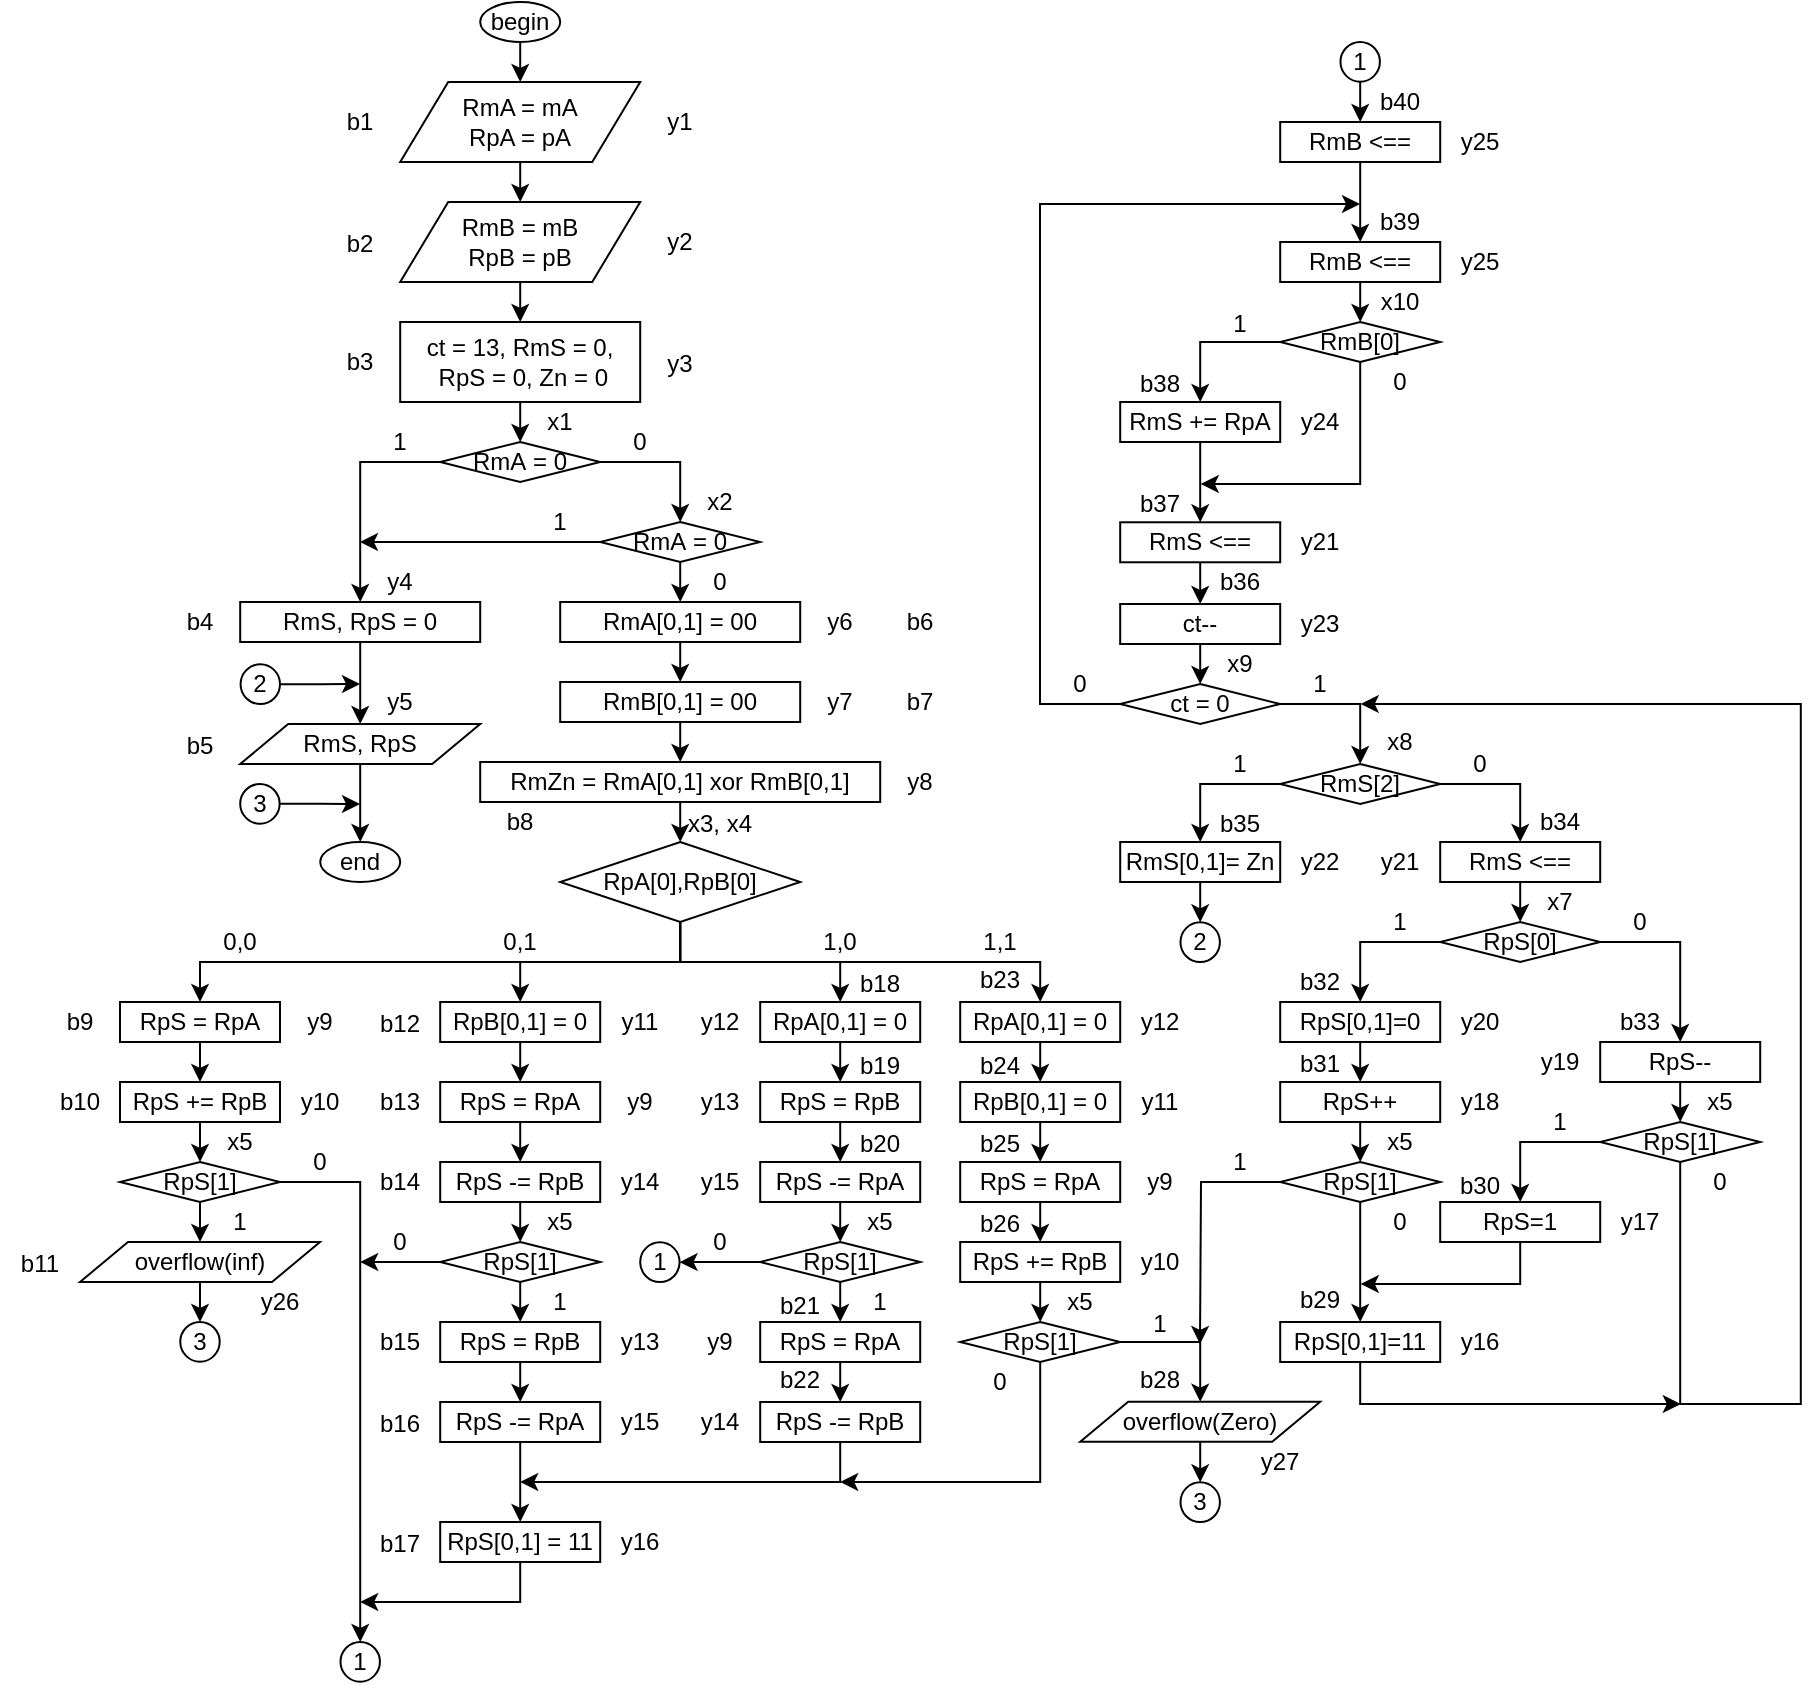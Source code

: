 <mxfile version="12.4.3" type="device" pages="1"><diagram id="vDl1TsL0cPjMarcLjmOg" name="Page-1"><mxGraphModel dx="2363" dy="1768" grid="1" gridSize="10" guides="1" tooltips="1" connect="1" arrows="1" fold="1" page="1" pageScale="1" pageWidth="827" pageHeight="1169" math="0" shadow="0"><root><mxCell id="0"/><mxCell id="1" parent="0"/><mxCell id="Vzkg3Q56PprknM7qnNOr-3" style="edgeStyle=orthogonalEdgeStyle;rounded=0;orthogonalLoop=1;jettySize=auto;html=1;exitX=0.5;exitY=1;exitDx=0;exitDy=0;entryX=0.5;entryY=0;entryDx=0;entryDy=0;" parent="1" source="Vzkg3Q56PprknM7qnNOr-1" target="Vzkg3Q56PprknM7qnNOr-2" edge="1"><mxGeometry relative="1" as="geometry"/></mxCell><mxCell id="Vzkg3Q56PprknM7qnNOr-1" value="begin" style="ellipse;whiteSpace=wrap;html=1;" parent="1" vertex="1"><mxGeometry x="200.1" y="-1" width="40" height="20" as="geometry"/></mxCell><mxCell id="Vzkg3Q56PprknM7qnNOr-89" style="edgeStyle=orthogonalEdgeStyle;rounded=0;orthogonalLoop=1;jettySize=auto;html=1;exitX=0.5;exitY=1;exitDx=0;exitDy=0;entryX=0.5;entryY=0;entryDx=0;entryDy=0;" parent="1" source="Vzkg3Q56PprknM7qnNOr-2" target="Vzkg3Q56PprknM7qnNOr-88" edge="1"><mxGeometry relative="1" as="geometry"/></mxCell><mxCell id="Vzkg3Q56PprknM7qnNOr-2" value="RmA = mA&lt;br&gt;RpA = pA" style="shape=parallelogram;perimeter=parallelogramPerimeter;whiteSpace=wrap;html=1;" parent="1" vertex="1"><mxGeometry x="160.1" y="39" width="120" height="40" as="geometry"/></mxCell><mxCell id="Vzkg3Q56PprknM7qnNOr-11" style="edgeStyle=orthogonalEdgeStyle;rounded=0;orthogonalLoop=1;jettySize=auto;html=1;exitX=0.5;exitY=1;exitDx=0;exitDy=0;entryX=0.5;entryY=0;entryDx=0;entryDy=0;" parent="1" source="Vzkg3Q56PprknM7qnNOr-4" target="Vzkg3Q56PprknM7qnNOr-6" edge="1"><mxGeometry relative="1" as="geometry"/></mxCell><mxCell id="Vzkg3Q56PprknM7qnNOr-4" value="ct = 13, RmS = 0,&lt;br&gt;&amp;nbsp;RpS = 0, Zn = 0" style="rounded=0;whiteSpace=wrap;html=1;" parent="1" vertex="1"><mxGeometry x="160.1" y="159" width="120" height="40" as="geometry"/></mxCell><mxCell id="Vzkg3Q56PprknM7qnNOr-8" style="edgeStyle=orthogonalEdgeStyle;rounded=0;orthogonalLoop=1;jettySize=auto;html=1;exitX=1;exitY=0.5;exitDx=0;exitDy=0;" parent="1" source="Vzkg3Q56PprknM7qnNOr-6" target="Vzkg3Q56PprknM7qnNOr-7" edge="1"><mxGeometry relative="1" as="geometry"/></mxCell><mxCell id="Vzkg3Q56PprknM7qnNOr-19" style="edgeStyle=orthogonalEdgeStyle;rounded=0;orthogonalLoop=1;jettySize=auto;html=1;exitX=0;exitY=0.5;exitDx=0;exitDy=0;entryX=0.5;entryY=0;entryDx=0;entryDy=0;" parent="1" source="Vzkg3Q56PprknM7qnNOr-6" target="Vzkg3Q56PprknM7qnNOr-18" edge="1"><mxGeometry relative="1" as="geometry"/></mxCell><mxCell id="Vzkg3Q56PprknM7qnNOr-6" value="RmA&amp;nbsp;= 0" style="rhombus;whiteSpace=wrap;html=1;" parent="1" vertex="1"><mxGeometry x="180.1" y="219" width="80" height="20" as="geometry"/></mxCell><mxCell id="Vzkg3Q56PprknM7qnNOr-24" style="edgeStyle=orthogonalEdgeStyle;rounded=0;orthogonalLoop=1;jettySize=auto;html=1;exitX=0.5;exitY=1;exitDx=0;exitDy=0;entryX=0.5;entryY=0;entryDx=0;entryDy=0;" parent="1" source="Vzkg3Q56PprknM7qnNOr-7" target="Vzkg3Q56PprknM7qnNOr-23" edge="1"><mxGeometry relative="1" as="geometry"/></mxCell><mxCell id="Vzkg3Q56PprknM7qnNOr-82" style="edgeStyle=orthogonalEdgeStyle;rounded=0;orthogonalLoop=1;jettySize=auto;html=1;exitX=0;exitY=0.5;exitDx=0;exitDy=0;" parent="1" source="Vzkg3Q56PprknM7qnNOr-7" edge="1"><mxGeometry relative="1" as="geometry"><mxPoint x="140" y="269" as="targetPoint"/></mxGeometry></mxCell><mxCell id="Vzkg3Q56PprknM7qnNOr-7" value="RmA&amp;nbsp;= 0" style="rhombus;whiteSpace=wrap;html=1;" parent="1" vertex="1"><mxGeometry x="260.1" y="259" width="80" height="20" as="geometry"/></mxCell><mxCell id="Vzkg3Q56PprknM7qnNOr-92" style="edgeStyle=orthogonalEdgeStyle;rounded=0;orthogonalLoop=1;jettySize=auto;html=1;exitX=0.5;exitY=1;exitDx=0;exitDy=0;entryX=0.5;entryY=0;entryDx=0;entryDy=0;" parent="1" source="Vzkg3Q56PprknM7qnNOr-18" target="Vzkg3Q56PprknM7qnNOr-177" edge="1"><mxGeometry relative="1" as="geometry"><mxPoint x="140.195" y="339.238" as="targetPoint"/></mxGeometry></mxCell><mxCell id="Vzkg3Q56PprknM7qnNOr-18" value="RmS, RpS = 0" style="rounded=0;whiteSpace=wrap;html=1;" parent="1" vertex="1"><mxGeometry x="80.1" y="299" width="120" height="20" as="geometry"/></mxCell><mxCell id="Vzkg3Q56PprknM7qnNOr-20" value="1" style="text;html=1;strokeColor=none;fillColor=none;align=center;verticalAlign=middle;whiteSpace=wrap;rounded=0;" parent="1" vertex="1"><mxGeometry x="140.1" y="209" width="40" height="20" as="geometry"/></mxCell><mxCell id="Vzkg3Q56PprknM7qnNOr-22" value="1" style="text;html=1;strokeColor=none;fillColor=none;align=center;verticalAlign=middle;whiteSpace=wrap;rounded=0;" parent="1" vertex="1"><mxGeometry x="220.1" y="249" width="40" height="20" as="geometry"/></mxCell><mxCell id="Vzkg3Q56PprknM7qnNOr-86" style="edgeStyle=orthogonalEdgeStyle;rounded=0;orthogonalLoop=1;jettySize=auto;html=1;exitX=0.5;exitY=1;exitDx=0;exitDy=0;entryX=0.5;entryY=0;entryDx=0;entryDy=0;" parent="1" source="Vzkg3Q56PprknM7qnNOr-23" target="Vzkg3Q56PprknM7qnNOr-83" edge="1"><mxGeometry relative="1" as="geometry"/></mxCell><mxCell id="Vzkg3Q56PprknM7qnNOr-23" value="RmA[0,1] = 00" style="rounded=0;whiteSpace=wrap;html=1;" parent="1" vertex="1"><mxGeometry x="240.1" y="299" width="120" height="20" as="geometry"/></mxCell><mxCell id="Vzkg3Q56PprknM7qnNOr-29" style="edgeStyle=orthogonalEdgeStyle;rounded=0;orthogonalLoop=1;jettySize=auto;html=1;exitX=0.5;exitY=1;exitDx=0;exitDy=0;entryX=0.5;entryY=0;entryDx=0;entryDy=0;" parent="1" source="Vzkg3Q56PprknM7qnNOr-25" target="Vzkg3Q56PprknM7qnNOr-27" edge="1"><mxGeometry relative="1" as="geometry"/></mxCell><mxCell id="Vzkg3Q56PprknM7qnNOr-44" style="edgeStyle=orthogonalEdgeStyle;rounded=0;orthogonalLoop=1;jettySize=auto;html=1;exitX=0.5;exitY=1;exitDx=0;exitDy=0;entryX=0.5;entryY=0;entryDx=0;entryDy=0;" parent="1" source="Vzkg3Q56PprknM7qnNOr-25" target="Vzkg3Q56PprknM7qnNOr-43" edge="1"><mxGeometry relative="1" as="geometry"/></mxCell><mxCell id="Vzkg3Q56PprknM7qnNOr-63" style="edgeStyle=orthogonalEdgeStyle;rounded=0;orthogonalLoop=1;jettySize=auto;html=1;exitX=0.5;exitY=1;exitDx=0;exitDy=0;entryX=0.5;entryY=0;entryDx=0;entryDy=0;" parent="1" source="Vzkg3Q56PprknM7qnNOr-25" target="Vzkg3Q56PprknM7qnNOr-62" edge="1"><mxGeometry relative="1" as="geometry"/></mxCell><mxCell id="Vzkg3Q56PprknM7qnNOr-94" style="edgeStyle=orthogonalEdgeStyle;rounded=0;orthogonalLoop=1;jettySize=auto;html=1;exitX=0.5;exitY=1;exitDx=0;exitDy=0;entryX=0.5;entryY=0;entryDx=0;entryDy=0;" parent="1" source="Vzkg3Q56PprknM7qnNOr-25" target="Vzkg3Q56PprknM7qnNOr-93" edge="1"><mxGeometry relative="1" as="geometry"/></mxCell><mxCell id="Vzkg3Q56PprknM7qnNOr-25" value="RpA[0],RpB[0]" style="rhombus;whiteSpace=wrap;html=1;" parent="1" vertex="1"><mxGeometry x="240.1" y="419" width="120" height="40" as="geometry"/></mxCell><mxCell id="Vzkg3Q56PprknM7qnNOr-36" style="edgeStyle=orthogonalEdgeStyle;rounded=0;orthogonalLoop=1;jettySize=auto;html=1;exitX=0.5;exitY=1;exitDx=0;exitDy=0;entryX=0.5;entryY=0;entryDx=0;entryDy=0;" parent="1" source="Vzkg3Q56PprknM7qnNOr-27" target="Vzkg3Q56PprknM7qnNOr-35" edge="1"><mxGeometry relative="1" as="geometry"/></mxCell><mxCell id="Vzkg3Q56PprknM7qnNOr-27" value="RpS = RpA" style="rounded=0;whiteSpace=wrap;html=1;" parent="1" vertex="1"><mxGeometry x="20.0" y="499" width="80" height="20" as="geometry"/></mxCell><mxCell id="Vzkg3Q56PprknM7qnNOr-30" value="0,0" style="text;html=1;strokeColor=none;fillColor=none;align=center;verticalAlign=middle;whiteSpace=wrap;rounded=0;" parent="1" vertex="1"><mxGeometry x="60.0" y="459" width="40" height="20" as="geometry"/></mxCell><mxCell id="Vzkg3Q56PprknM7qnNOr-34" style="edgeStyle=orthogonalEdgeStyle;rounded=0;orthogonalLoop=1;jettySize=auto;html=1;exitX=0.5;exitY=1;exitDx=0;exitDy=0;entryX=0.5;entryY=0;entryDx=0;entryDy=0;" parent="1" source="Vzkg3Q56PprknM7qnNOr-32" target="Vzkg3Q56PprknM7qnNOr-25" edge="1"><mxGeometry relative="1" as="geometry"/></mxCell><mxCell id="Vzkg3Q56PprknM7qnNOr-32" value="&lt;span style=&quot;text-align: left ; white-space: nowrap&quot;&gt;RmZn = RmA[0,1] xor RmB[0,1]&lt;/span&gt;" style="rounded=0;whiteSpace=wrap;html=1;" parent="1" vertex="1"><mxGeometry x="200.1" y="379" width="200" height="20" as="geometry"/></mxCell><mxCell id="Vzkg3Q56PprknM7qnNOr-38" style="edgeStyle=orthogonalEdgeStyle;rounded=0;orthogonalLoop=1;jettySize=auto;html=1;exitX=0.5;exitY=1;exitDx=0;exitDy=0;entryX=0.5;entryY=0;entryDx=0;entryDy=0;" parent="1" source="Vzkg3Q56PprknM7qnNOr-35" target="Vzkg3Q56PprknM7qnNOr-37" edge="1"><mxGeometry relative="1" as="geometry"/></mxCell><mxCell id="Vzkg3Q56PprknM7qnNOr-35" value="RpS += RpB" style="rounded=0;whiteSpace=wrap;html=1;" parent="1" vertex="1"><mxGeometry x="20.0" y="539" width="80" height="20" as="geometry"/></mxCell><mxCell id="Vzkg3Q56PprknM7qnNOr-40" style="edgeStyle=orthogonalEdgeStyle;rounded=0;orthogonalLoop=1;jettySize=auto;html=1;exitX=0.5;exitY=1;exitDx=0;exitDy=0;entryX=0.5;entryY=0;entryDx=0;entryDy=0;" parent="1" source="Vzkg3Q56PprknM7qnNOr-37" target="Vzkg3Q56PprknM7qnNOr-39" edge="1"><mxGeometry relative="1" as="geometry"/></mxCell><mxCell id="Vzkg3Q56PprknM7qnNOr-42" style="edgeStyle=orthogonalEdgeStyle;rounded=0;orthogonalLoop=1;jettySize=auto;html=1;exitX=1;exitY=0.5;exitDx=0;exitDy=0;entryX=0.5;entryY=0;entryDx=0;entryDy=0;" parent="1" source="Vzkg3Q56PprknM7qnNOr-37" target="Vzkg3Q56PprknM7qnNOr-79" edge="1"><mxGeometry relative="1" as="geometry"><mxPoint x="140.1" y="649" as="targetPoint"/></mxGeometry></mxCell><mxCell id="Vzkg3Q56PprknM7qnNOr-37" value="RpS[1]" style="rhombus;whiteSpace=wrap;html=1;" parent="1" vertex="1"><mxGeometry x="20.0" y="579" width="80" height="20" as="geometry"/></mxCell><mxCell id="Vzkg3Q56PprknM7qnNOr-183" style="edgeStyle=orthogonalEdgeStyle;rounded=0;orthogonalLoop=1;jettySize=auto;html=1;exitX=0.5;exitY=1;exitDx=0;exitDy=0;entryX=0.5;entryY=0;entryDx=0;entryDy=0;" parent="1" source="Vzkg3Q56PprknM7qnNOr-39" target="Vzkg3Q56PprknM7qnNOr-182" edge="1"><mxGeometry relative="1" as="geometry"/></mxCell><mxCell id="Vzkg3Q56PprknM7qnNOr-39" value="overflow(inf)" style="shape=parallelogram;perimeter=parallelogramPerimeter;whiteSpace=wrap;html=1;" parent="1" vertex="1"><mxGeometry y="619" width="120" height="20" as="geometry"/></mxCell><mxCell id="Vzkg3Q56PprknM7qnNOr-41" value="1" style="text;html=1;strokeColor=none;fillColor=none;align=center;verticalAlign=middle;whiteSpace=wrap;rounded=0;" parent="1" vertex="1"><mxGeometry x="60.0" y="599" width="40" height="20" as="geometry"/></mxCell><mxCell id="Vzkg3Q56PprknM7qnNOr-46" style="edgeStyle=orthogonalEdgeStyle;rounded=0;orthogonalLoop=1;jettySize=auto;html=1;exitX=0.5;exitY=1;exitDx=0;exitDy=0;entryX=0.5;entryY=0;entryDx=0;entryDy=0;" parent="1" source="Vzkg3Q56PprknM7qnNOr-43" target="Vzkg3Q56PprknM7qnNOr-45" edge="1"><mxGeometry relative="1" as="geometry"/></mxCell><mxCell id="Vzkg3Q56PprknM7qnNOr-43" value="RpB[0,1] = 0" style="rounded=0;whiteSpace=wrap;html=1;" parent="1" vertex="1"><mxGeometry x="180.1" y="499" width="80" height="20" as="geometry"/></mxCell><mxCell id="Vzkg3Q56PprknM7qnNOr-48" style="edgeStyle=orthogonalEdgeStyle;rounded=0;orthogonalLoop=1;jettySize=auto;html=1;exitX=0.5;exitY=1;exitDx=0;exitDy=0;entryX=0.5;entryY=0;entryDx=0;entryDy=0;" parent="1" source="Vzkg3Q56PprknM7qnNOr-45" target="Vzkg3Q56PprknM7qnNOr-47" edge="1"><mxGeometry relative="1" as="geometry"/></mxCell><mxCell id="Vzkg3Q56PprknM7qnNOr-45" value="RpS = RpA" style="rounded=0;whiteSpace=wrap;html=1;" parent="1" vertex="1"><mxGeometry x="180.1" y="539" width="80" height="20" as="geometry"/></mxCell><mxCell id="Vzkg3Q56PprknM7qnNOr-50" style="edgeStyle=orthogonalEdgeStyle;rounded=0;orthogonalLoop=1;jettySize=auto;html=1;exitX=0.5;exitY=1;exitDx=0;exitDy=0;entryX=0.5;entryY=0;entryDx=0;entryDy=0;" parent="1" source="Vzkg3Q56PprknM7qnNOr-47" target="Vzkg3Q56PprknM7qnNOr-49" edge="1"><mxGeometry relative="1" as="geometry"/></mxCell><mxCell id="Vzkg3Q56PprknM7qnNOr-47" value="RpS -= RpB" style="rounded=0;whiteSpace=wrap;html=1;" parent="1" vertex="1"><mxGeometry x="180.1" y="579" width="80" height="20" as="geometry"/></mxCell><mxCell id="Vzkg3Q56PprknM7qnNOr-51" style="edgeStyle=orthogonalEdgeStyle;rounded=0;orthogonalLoop=1;jettySize=auto;html=1;exitX=0;exitY=0.5;exitDx=0;exitDy=0;" parent="1" source="Vzkg3Q56PprknM7qnNOr-49" edge="1"><mxGeometry relative="1" as="geometry"><mxPoint x="140.1" y="629" as="targetPoint"/></mxGeometry></mxCell><mxCell id="Vzkg3Q56PprknM7qnNOr-55" style="edgeStyle=orthogonalEdgeStyle;rounded=0;orthogonalLoop=1;jettySize=auto;html=1;exitX=0.5;exitY=1;exitDx=0;exitDy=0;entryX=0.5;entryY=0;entryDx=0;entryDy=0;" parent="1" source="Vzkg3Q56PprknM7qnNOr-49" target="Vzkg3Q56PprknM7qnNOr-54" edge="1"><mxGeometry relative="1" as="geometry"/></mxCell><mxCell id="Vzkg3Q56PprknM7qnNOr-49" value="RpS[1]" style="rhombus;whiteSpace=wrap;html=1;" parent="1" vertex="1"><mxGeometry x="180.1" y="619" width="80" height="20" as="geometry"/></mxCell><mxCell id="Vzkg3Q56PprknM7qnNOr-52" value="0" style="text;html=1;strokeColor=none;fillColor=none;align=center;verticalAlign=middle;whiteSpace=wrap;rounded=0;" parent="1" vertex="1"><mxGeometry x="140.1" y="609" width="40" height="20" as="geometry"/></mxCell><mxCell id="Vzkg3Q56PprknM7qnNOr-53" value="0" style="text;html=1;strokeColor=none;fillColor=none;align=center;verticalAlign=middle;whiteSpace=wrap;rounded=0;" parent="1" vertex="1"><mxGeometry x="100.0" y="569" width="40" height="20" as="geometry"/></mxCell><mxCell id="Vzkg3Q56PprknM7qnNOr-57" style="edgeStyle=orthogonalEdgeStyle;rounded=0;orthogonalLoop=1;jettySize=auto;html=1;exitX=0.5;exitY=1;exitDx=0;exitDy=0;entryX=0.5;entryY=0;entryDx=0;entryDy=0;" parent="1" source="Vzkg3Q56PprknM7qnNOr-54" target="Vzkg3Q56PprknM7qnNOr-56" edge="1"><mxGeometry relative="1" as="geometry"/></mxCell><mxCell id="Vzkg3Q56PprknM7qnNOr-54" value="RpS = RpB" style="rounded=0;whiteSpace=wrap;html=1;" parent="1" vertex="1"><mxGeometry x="180.1" y="659" width="80" height="20" as="geometry"/></mxCell><mxCell id="Vzkg3Q56PprknM7qnNOr-59" style="edgeStyle=orthogonalEdgeStyle;rounded=0;orthogonalLoop=1;jettySize=auto;html=1;exitX=0.5;exitY=1;exitDx=0;exitDy=0;entryX=0.5;entryY=0;entryDx=0;entryDy=0;" parent="1" source="Vzkg3Q56PprknM7qnNOr-56" target="Vzkg3Q56PprknM7qnNOr-58" edge="1"><mxGeometry relative="1" as="geometry"/></mxCell><mxCell id="Vzkg3Q56PprknM7qnNOr-56" value="RpS -= RpA" style="rounded=0;whiteSpace=wrap;html=1;" parent="1" vertex="1"><mxGeometry x="180.1" y="699" width="80" height="20" as="geometry"/></mxCell><mxCell id="Vzkg3Q56PprknM7qnNOr-114" style="edgeStyle=orthogonalEdgeStyle;rounded=0;orthogonalLoop=1;jettySize=auto;html=1;exitX=0.5;exitY=1;exitDx=0;exitDy=0;" parent="1" source="Vzkg3Q56PprknM7qnNOr-58" edge="1"><mxGeometry relative="1" as="geometry"><mxPoint x="140.1" y="799" as="targetPoint"/><Array as="points"><mxPoint x="220.1" y="799"/></Array></mxGeometry></mxCell><mxCell id="Vzkg3Q56PprknM7qnNOr-58" value="RpS[0,1] = 11" style="rounded=0;whiteSpace=wrap;html=1;" parent="1" vertex="1"><mxGeometry x="180.1" y="759" width="80" height="20" as="geometry"/></mxCell><mxCell id="Vzkg3Q56PprknM7qnNOr-60" value="1" style="text;html=1;strokeColor=none;fillColor=none;align=center;verticalAlign=middle;whiteSpace=wrap;rounded=0;" parent="1" vertex="1"><mxGeometry x="220.1" y="639" width="40" height="20" as="geometry"/></mxCell><mxCell id="Vzkg3Q56PprknM7qnNOr-61" value="0,1" style="text;html=1;strokeColor=none;fillColor=none;align=center;verticalAlign=middle;whiteSpace=wrap;rounded=0;" parent="1" vertex="1"><mxGeometry x="200.1" y="459" width="40" height="20" as="geometry"/></mxCell><mxCell id="Vzkg3Q56PprknM7qnNOr-67" style="edgeStyle=orthogonalEdgeStyle;rounded=0;orthogonalLoop=1;jettySize=auto;html=1;exitX=0.5;exitY=1;exitDx=0;exitDy=0;entryX=0.5;entryY=0;entryDx=0;entryDy=0;" parent="1" source="Vzkg3Q56PprknM7qnNOr-62" target="Vzkg3Q56PprknM7qnNOr-65" edge="1"><mxGeometry relative="1" as="geometry"/></mxCell><mxCell id="Vzkg3Q56PprknM7qnNOr-62" value="RpA[0,1] = 0" style="rounded=0;whiteSpace=wrap;html=1;" parent="1" vertex="1"><mxGeometry x="340.1" y="499" width="80" height="20" as="geometry"/></mxCell><mxCell id="Vzkg3Q56PprknM7qnNOr-64" value="1,0" style="text;html=1;strokeColor=none;fillColor=none;align=center;verticalAlign=middle;whiteSpace=wrap;rounded=0;" parent="1" vertex="1"><mxGeometry x="360.1" y="459" width="40" height="20" as="geometry"/></mxCell><mxCell id="Vzkg3Q56PprknM7qnNOr-68" style="edgeStyle=orthogonalEdgeStyle;rounded=0;orthogonalLoop=1;jettySize=auto;html=1;exitX=0.5;exitY=1;exitDx=0;exitDy=0;entryX=0.5;entryY=0;entryDx=0;entryDy=0;" parent="1" source="Vzkg3Q56PprknM7qnNOr-65" target="Vzkg3Q56PprknM7qnNOr-66" edge="1"><mxGeometry relative="1" as="geometry"/></mxCell><mxCell id="Vzkg3Q56PprknM7qnNOr-65" value="RpS = RpB" style="rounded=0;whiteSpace=wrap;html=1;" parent="1" vertex="1"><mxGeometry x="340.1" y="539" width="80" height="20" as="geometry"/></mxCell><mxCell id="Vzkg3Q56PprknM7qnNOr-70" style="edgeStyle=orthogonalEdgeStyle;rounded=0;orthogonalLoop=1;jettySize=auto;html=1;exitX=0.5;exitY=1;exitDx=0;exitDy=0;entryX=0.5;entryY=0;entryDx=0;entryDy=0;" parent="1" source="Vzkg3Q56PprknM7qnNOr-66" target="Vzkg3Q56PprknM7qnNOr-69" edge="1"><mxGeometry relative="1" as="geometry"/></mxCell><mxCell id="Vzkg3Q56PprknM7qnNOr-66" value="RpS -= RpA" style="rounded=0;whiteSpace=wrap;html=1;" parent="1" vertex="1"><mxGeometry x="340.1" y="579" width="80" height="20" as="geometry"/></mxCell><mxCell id="Vzkg3Q56PprknM7qnNOr-76" style="edgeStyle=orthogonalEdgeStyle;rounded=0;orthogonalLoop=1;jettySize=auto;html=1;exitX=0.5;exitY=1;exitDx=0;exitDy=0;entryX=0.5;entryY=0;entryDx=0;entryDy=0;" parent="1" source="Vzkg3Q56PprknM7qnNOr-69" target="Vzkg3Q56PprknM7qnNOr-72" edge="1"><mxGeometry relative="1" as="geometry"/></mxCell><mxCell id="Vzkg3Q56PprknM7qnNOr-81" style="edgeStyle=orthogonalEdgeStyle;rounded=0;orthogonalLoop=1;jettySize=auto;html=1;exitX=0;exitY=0.5;exitDx=0;exitDy=0;entryX=1;entryY=0.5;entryDx=0;entryDy=0;" parent="1" source="Vzkg3Q56PprknM7qnNOr-69" target="Vzkg3Q56PprknM7qnNOr-80" edge="1"><mxGeometry relative="1" as="geometry"/></mxCell><mxCell id="Vzkg3Q56PprknM7qnNOr-69" value="RpS[1]" style="rhombus;whiteSpace=wrap;html=1;" parent="1" vertex="1"><mxGeometry x="340.1" y="619" width="80" height="20" as="geometry"/></mxCell><mxCell id="Vzkg3Q56PprknM7qnNOr-71" style="edgeStyle=orthogonalEdgeStyle;rounded=0;orthogonalLoop=1;jettySize=auto;html=1;exitX=0.5;exitY=1;exitDx=0;exitDy=0;entryX=0.5;entryY=0;entryDx=0;entryDy=0;" parent="1" source="Vzkg3Q56PprknM7qnNOr-72" target="Vzkg3Q56PprknM7qnNOr-74" edge="1"><mxGeometry relative="1" as="geometry"/></mxCell><mxCell id="Vzkg3Q56PprknM7qnNOr-72" value="RpS = RpA" style="rounded=0;whiteSpace=wrap;html=1;" parent="1" vertex="1"><mxGeometry x="340.1" y="659" width="80" height="20" as="geometry"/></mxCell><mxCell id="Vzkg3Q56PprknM7qnNOr-73" style="edgeStyle=orthogonalEdgeStyle;rounded=0;orthogonalLoop=1;jettySize=auto;html=1;exitX=0.5;exitY=1;exitDx=0;exitDy=0;" parent="1" source="Vzkg3Q56PprknM7qnNOr-74" edge="1"><mxGeometry relative="1" as="geometry"><mxPoint x="220.1" y="739" as="targetPoint"/><Array as="points"><mxPoint x="380.1" y="739"/><mxPoint x="220.1" y="739"/></Array></mxGeometry></mxCell><mxCell id="Vzkg3Q56PprknM7qnNOr-74" value="RpS -= RpB" style="rounded=0;whiteSpace=wrap;html=1;" parent="1" vertex="1"><mxGeometry x="340.1" y="699" width="80" height="20" as="geometry"/></mxCell><mxCell id="Vzkg3Q56PprknM7qnNOr-77" value="1" style="text;html=1;strokeColor=none;fillColor=none;align=center;verticalAlign=middle;whiteSpace=wrap;rounded=0;" parent="1" vertex="1"><mxGeometry x="380.1" y="639" width="40" height="20" as="geometry"/></mxCell><mxCell id="Vzkg3Q56PprknM7qnNOr-79" value="1" style="ellipse;whiteSpace=wrap;html=1;" parent="1" vertex="1"><mxGeometry x="130.25" y="819" width="19.71" height="19.86" as="geometry"/></mxCell><mxCell id="Vzkg3Q56PprknM7qnNOr-80" value="1" style="ellipse;whiteSpace=wrap;html=1;" parent="1" vertex="1"><mxGeometry x="280.1" y="619.14" width="19.71" height="19.86" as="geometry"/></mxCell><mxCell id="Vzkg3Q56PprknM7qnNOr-87" style="edgeStyle=orthogonalEdgeStyle;rounded=0;orthogonalLoop=1;jettySize=auto;html=1;exitX=0.5;exitY=1;exitDx=0;exitDy=0;entryX=0.5;entryY=0;entryDx=0;entryDy=0;" parent="1" source="Vzkg3Q56PprknM7qnNOr-83" target="Vzkg3Q56PprknM7qnNOr-32" edge="1"><mxGeometry relative="1" as="geometry"/></mxCell><mxCell id="Vzkg3Q56PprknM7qnNOr-83" value="RmB[0,1] = 00" style="rounded=0;whiteSpace=wrap;html=1;" parent="1" vertex="1"><mxGeometry x="240.1" y="339" width="120" height="20" as="geometry"/></mxCell><mxCell id="Vzkg3Q56PprknM7qnNOr-91" style="edgeStyle=orthogonalEdgeStyle;rounded=0;orthogonalLoop=1;jettySize=auto;html=1;exitX=0.5;exitY=1;exitDx=0;exitDy=0;entryX=0.5;entryY=0;entryDx=0;entryDy=0;" parent="1" source="Vzkg3Q56PprknM7qnNOr-88" target="Vzkg3Q56PprknM7qnNOr-4" edge="1"><mxGeometry relative="1" as="geometry"/></mxCell><mxCell id="Vzkg3Q56PprknM7qnNOr-88" value="RmB = mB&lt;br&gt;RpB = pB" style="shape=parallelogram;perimeter=parallelogramPerimeter;whiteSpace=wrap;html=1;" parent="1" vertex="1"><mxGeometry x="160.1" y="99" width="120" height="40" as="geometry"/></mxCell><mxCell id="Vzkg3Q56PprknM7qnNOr-97" style="edgeStyle=orthogonalEdgeStyle;rounded=0;orthogonalLoop=1;jettySize=auto;html=1;exitX=0.5;exitY=1;exitDx=0;exitDy=0;entryX=0.5;entryY=0;entryDx=0;entryDy=0;" parent="1" source="Vzkg3Q56PprknM7qnNOr-93" target="Vzkg3Q56PprknM7qnNOr-96" edge="1"><mxGeometry relative="1" as="geometry"/></mxCell><mxCell id="Vzkg3Q56PprknM7qnNOr-93" value="RpA[0,1] = 0" style="rounded=0;whiteSpace=wrap;html=1;" parent="1" vertex="1"><mxGeometry x="440.1" y="499" width="80" height="20" as="geometry"/></mxCell><mxCell id="Vzkg3Q56PprknM7qnNOr-95" value="1,1" style="text;html=1;strokeColor=none;fillColor=none;align=center;verticalAlign=middle;whiteSpace=wrap;rounded=0;" parent="1" vertex="1"><mxGeometry x="440.1" y="459" width="40" height="20" as="geometry"/></mxCell><mxCell id="Vzkg3Q56PprknM7qnNOr-99" style="edgeStyle=orthogonalEdgeStyle;rounded=0;orthogonalLoop=1;jettySize=auto;html=1;exitX=0.5;exitY=1;exitDx=0;exitDy=0;entryX=0.5;entryY=0;entryDx=0;entryDy=0;" parent="1" source="Vzkg3Q56PprknM7qnNOr-96" target="Vzkg3Q56PprknM7qnNOr-98" edge="1"><mxGeometry relative="1" as="geometry"/></mxCell><mxCell id="Vzkg3Q56PprknM7qnNOr-96" value="RpB[0,1] = 0" style="rounded=0;whiteSpace=wrap;html=1;" parent="1" vertex="1"><mxGeometry x="440.1" y="539" width="80" height="20" as="geometry"/></mxCell><mxCell id="Vzkg3Q56PprknM7qnNOr-101" style="edgeStyle=orthogonalEdgeStyle;rounded=0;orthogonalLoop=1;jettySize=auto;html=1;exitX=0.5;exitY=1;exitDx=0;exitDy=0;entryX=0.5;entryY=0;entryDx=0;entryDy=0;" parent="1" source="Vzkg3Q56PprknM7qnNOr-98" target="Vzkg3Q56PprknM7qnNOr-100" edge="1"><mxGeometry relative="1" as="geometry"/></mxCell><mxCell id="Vzkg3Q56PprknM7qnNOr-98" value="RpS = RpA" style="rounded=0;whiteSpace=wrap;html=1;" parent="1" vertex="1"><mxGeometry x="440.1" y="579" width="80" height="20" as="geometry"/></mxCell><mxCell id="Vzkg3Q56PprknM7qnNOr-103" style="edgeStyle=orthogonalEdgeStyle;rounded=0;orthogonalLoop=1;jettySize=auto;html=1;exitX=0.5;exitY=1;exitDx=0;exitDy=0;entryX=0.5;entryY=0;entryDx=0;entryDy=0;" parent="1" source="Vzkg3Q56PprknM7qnNOr-100" target="Vzkg3Q56PprknM7qnNOr-102" edge="1"><mxGeometry relative="1" as="geometry"/></mxCell><mxCell id="Vzkg3Q56PprknM7qnNOr-100" value="RpS += RpB" style="rounded=0;whiteSpace=wrap;html=1;" parent="1" vertex="1"><mxGeometry x="440.1" y="619" width="80" height="20" as="geometry"/></mxCell><mxCell id="Vzkg3Q56PprknM7qnNOr-105" style="edgeStyle=orthogonalEdgeStyle;rounded=0;orthogonalLoop=1;jettySize=auto;html=1;exitX=0.5;exitY=1;exitDx=0;exitDy=0;" parent="1" source="Vzkg3Q56PprknM7qnNOr-102" edge="1"><mxGeometry relative="1" as="geometry"><mxPoint x="380.1" y="739" as="targetPoint"/><Array as="points"><mxPoint x="480.1" y="739"/></Array></mxGeometry></mxCell><mxCell id="Vzkg3Q56PprknM7qnNOr-109" style="edgeStyle=orthogonalEdgeStyle;rounded=0;orthogonalLoop=1;jettySize=auto;html=1;exitX=1;exitY=0.5;exitDx=0;exitDy=0;entryX=0.5;entryY=0;entryDx=0;entryDy=0;" parent="1" source="Vzkg3Q56PprknM7qnNOr-102" target="Vzkg3Q56PprknM7qnNOr-108" edge="1"><mxGeometry relative="1" as="geometry"/></mxCell><mxCell id="Vzkg3Q56PprknM7qnNOr-102" value="RpS[1]" style="rhombus;whiteSpace=wrap;html=1;" parent="1" vertex="1"><mxGeometry x="440.1" y="659" width="80" height="20" as="geometry"/></mxCell><mxCell id="Vzkg3Q56PprknM7qnNOr-106" value="0" style="text;html=1;strokeColor=none;fillColor=none;align=center;verticalAlign=middle;whiteSpace=wrap;rounded=0;" parent="1" vertex="1"><mxGeometry x="440.1" y="678.86" width="40" height="20" as="geometry"/></mxCell><mxCell id="Vzkg3Q56PprknM7qnNOr-107" value="1" style="text;html=1;strokeColor=none;fillColor=none;align=center;verticalAlign=middle;whiteSpace=wrap;rounded=0;" parent="1" vertex="1"><mxGeometry x="519.72" y="650" width="40" height="20" as="geometry"/></mxCell><mxCell id="Vzkg3Q56PprknM7qnNOr-113" style="edgeStyle=orthogonalEdgeStyle;rounded=0;orthogonalLoop=1;jettySize=auto;html=1;exitX=0.5;exitY=1;exitDx=0;exitDy=0;entryX=0.5;entryY=0;entryDx=0;entryDy=0;" parent="1" source="Vzkg3Q56PprknM7qnNOr-108" target="Vzkg3Q56PprknM7qnNOr-112" edge="1"><mxGeometry relative="1" as="geometry"/></mxCell><mxCell id="Vzkg3Q56PprknM7qnNOr-108" value="overflow(Zero)" style="shape=parallelogram;perimeter=parallelogramPerimeter;whiteSpace=wrap;html=1;" parent="1" vertex="1"><mxGeometry x="500.1" y="698.86" width="120" height="20" as="geometry"/></mxCell><mxCell id="Vzkg3Q56PprknM7qnNOr-112" value="3" style="ellipse;whiteSpace=wrap;html=1;" parent="1" vertex="1"><mxGeometry x="550.25" y="739.14" width="19.71" height="19.86" as="geometry"/></mxCell><mxCell id="Vzkg3Q56PprknM7qnNOr-115" value="0" style="text;html=1;strokeColor=none;fillColor=none;align=center;verticalAlign=middle;whiteSpace=wrap;rounded=0;" parent="1" vertex="1"><mxGeometry x="300.1" y="609" width="40" height="20" as="geometry"/></mxCell><mxCell id="Vzkg3Q56PprknM7qnNOr-119" style="edgeStyle=orthogonalEdgeStyle;rounded=0;orthogonalLoop=1;jettySize=auto;html=1;exitX=0.5;exitY=1;exitDx=0;exitDy=0;entryX=0.5;entryY=0;entryDx=0;entryDy=0;" parent="1" source="Vzkg3Q56PprknM7qnNOr-117" target="Vzkg3Q56PprknM7qnNOr-118" edge="1"><mxGeometry relative="1" as="geometry"/></mxCell><mxCell id="Vzkg3Q56PprknM7qnNOr-117" value="1" style="ellipse;whiteSpace=wrap;html=1;" parent="1" vertex="1"><mxGeometry x="630.24" y="19" width="19.71" height="19.86" as="geometry"/></mxCell><mxCell id="Vzkg3Q56PprknM7qnNOr-121" style="edgeStyle=orthogonalEdgeStyle;rounded=0;orthogonalLoop=1;jettySize=auto;html=1;exitX=0.5;exitY=1;exitDx=0;exitDy=0;entryX=0.5;entryY=0;entryDx=0;entryDy=0;" parent="1" source="Vzkg3Q56PprknM7qnNOr-118" target="Vzkg3Q56PprknM7qnNOr-120" edge="1"><mxGeometry relative="1" as="geometry"/></mxCell><mxCell id="Vzkg3Q56PprknM7qnNOr-118" value="RmB &amp;lt;==" style="rounded=0;whiteSpace=wrap;html=1;" parent="1" vertex="1"><mxGeometry x="600.1" y="59" width="80" height="20" as="geometry"/></mxCell><mxCell id="Vzkg3Q56PprknM7qnNOr-123" style="edgeStyle=orthogonalEdgeStyle;rounded=0;orthogonalLoop=1;jettySize=auto;html=1;exitX=0.5;exitY=1;exitDx=0;exitDy=0;entryX=0.5;entryY=0;entryDx=0;entryDy=0;" parent="1" source="Vzkg3Q56PprknM7qnNOr-120" target="Vzkg3Q56PprknM7qnNOr-122" edge="1"><mxGeometry relative="1" as="geometry"/></mxCell><mxCell id="Vzkg3Q56PprknM7qnNOr-120" value="RmB &amp;lt;==" style="rounded=0;whiteSpace=wrap;html=1;" parent="1" vertex="1"><mxGeometry x="600.1" y="119.0" width="80" height="20" as="geometry"/></mxCell><mxCell id="Vzkg3Q56PprknM7qnNOr-125" style="edgeStyle=orthogonalEdgeStyle;rounded=0;orthogonalLoop=1;jettySize=auto;html=1;exitX=0;exitY=0.5;exitDx=0;exitDy=0;entryX=0.5;entryY=0;entryDx=0;entryDy=0;" parent="1" source="Vzkg3Q56PprknM7qnNOr-122" target="Vzkg3Q56PprknM7qnNOr-124" edge="1"><mxGeometry relative="1" as="geometry"/></mxCell><mxCell id="Vzkg3Q56PprknM7qnNOr-134" style="edgeStyle=orthogonalEdgeStyle;rounded=0;orthogonalLoop=1;jettySize=auto;html=1;exitX=0.5;exitY=1;exitDx=0;exitDy=0;" parent="1" source="Vzkg3Q56PprknM7qnNOr-122" edge="1"><mxGeometry relative="1" as="geometry"><mxPoint x="560.38" y="240" as="targetPoint"/><Array as="points"><mxPoint x="640.38" y="240"/><mxPoint x="560.38" y="240"/></Array></mxGeometry></mxCell><mxCell id="Vzkg3Q56PprknM7qnNOr-122" value="RmB[0]" style="rhombus;whiteSpace=wrap;html=1;" parent="1" vertex="1"><mxGeometry x="600.1" y="159" width="80" height="20" as="geometry"/></mxCell><mxCell id="Vzkg3Q56PprknM7qnNOr-128" style="edgeStyle=orthogonalEdgeStyle;rounded=0;orthogonalLoop=1;jettySize=auto;html=1;exitX=0.5;exitY=1;exitDx=0;exitDy=0;entryX=0.5;entryY=0;entryDx=0;entryDy=0;" parent="1" source="Vzkg3Q56PprknM7qnNOr-124" target="Vzkg3Q56PprknM7qnNOr-127" edge="1"><mxGeometry relative="1" as="geometry"/></mxCell><mxCell id="Vzkg3Q56PprknM7qnNOr-124" value="RmS += RpA" style="rounded=0;whiteSpace=wrap;html=1;" parent="1" vertex="1"><mxGeometry x="520.1" y="199" width="80" height="20" as="geometry"/></mxCell><mxCell id="Vzkg3Q56PprknM7qnNOr-126" value="1" style="text;html=1;strokeColor=none;fillColor=none;align=center;verticalAlign=middle;whiteSpace=wrap;rounded=0;" parent="1" vertex="1"><mxGeometry x="560.1" y="150" width="40" height="20" as="geometry"/></mxCell><mxCell id="Vzkg3Q56PprknM7qnNOr-130" style="edgeStyle=orthogonalEdgeStyle;rounded=0;orthogonalLoop=1;jettySize=auto;html=1;exitX=0.5;exitY=1;exitDx=0;exitDy=0;entryX=0.5;entryY=0;entryDx=0;entryDy=0;" parent="1" source="Vzkg3Q56PprknM7qnNOr-127" target="Vzkg3Q56PprknM7qnNOr-129" edge="1"><mxGeometry relative="1" as="geometry"/></mxCell><mxCell id="Vzkg3Q56PprknM7qnNOr-127" value="RmS &amp;lt;==" style="rounded=0;whiteSpace=wrap;html=1;" parent="1" vertex="1"><mxGeometry x="520.1" y="259.14" width="80" height="20" as="geometry"/></mxCell><mxCell id="Vzkg3Q56PprknM7qnNOr-132" style="edgeStyle=orthogonalEdgeStyle;rounded=0;orthogonalLoop=1;jettySize=auto;html=1;exitX=0.5;exitY=1;exitDx=0;exitDy=0;entryX=0.5;entryY=0;entryDx=0;entryDy=0;" parent="1" source="Vzkg3Q56PprknM7qnNOr-129" target="Vzkg3Q56PprknM7qnNOr-131" edge="1"><mxGeometry relative="1" as="geometry"/></mxCell><mxCell id="Vzkg3Q56PprknM7qnNOr-129" value="ct--" style="rounded=0;whiteSpace=wrap;html=1;" parent="1" vertex="1"><mxGeometry x="520.1" y="300" width="80" height="20" as="geometry"/></mxCell><mxCell id="Vzkg3Q56PprknM7qnNOr-133" style="edgeStyle=orthogonalEdgeStyle;rounded=0;orthogonalLoop=1;jettySize=auto;html=1;exitX=0;exitY=0.5;exitDx=0;exitDy=0;" parent="1" source="Vzkg3Q56PprknM7qnNOr-131" edge="1"><mxGeometry relative="1" as="geometry"><mxPoint x="640" y="100" as="targetPoint"/><Array as="points"><mxPoint x="480" y="350"/><mxPoint x="480" y="100"/></Array></mxGeometry></mxCell><mxCell id="Vzkg3Q56PprknM7qnNOr-138" style="edgeStyle=orthogonalEdgeStyle;rounded=0;orthogonalLoop=1;jettySize=auto;html=1;exitX=1;exitY=0.5;exitDx=0;exitDy=0;entryX=0.5;entryY=0;entryDx=0;entryDy=0;" parent="1" source="Vzkg3Q56PprknM7qnNOr-131" target="Vzkg3Q56PprknM7qnNOr-137" edge="1"><mxGeometry relative="1" as="geometry"/></mxCell><mxCell id="Vzkg3Q56PprknM7qnNOr-131" value="ct = 0" style="rhombus;whiteSpace=wrap;html=1;" parent="1" vertex="1"><mxGeometry x="520.1" y="340" width="80" height="20" as="geometry"/></mxCell><mxCell id="Vzkg3Q56PprknM7qnNOr-135" value="0" style="text;html=1;strokeColor=none;fillColor=none;align=center;verticalAlign=middle;whiteSpace=wrap;rounded=0;" parent="1" vertex="1"><mxGeometry x="480.1" y="330" width="40" height="20" as="geometry"/></mxCell><mxCell id="Vzkg3Q56PprknM7qnNOr-140" style="edgeStyle=orthogonalEdgeStyle;rounded=0;orthogonalLoop=1;jettySize=auto;html=1;exitX=1;exitY=0.5;exitDx=0;exitDy=0;entryX=0.5;entryY=0;entryDx=0;entryDy=0;" parent="1" source="Vzkg3Q56PprknM7qnNOr-137" target="Vzkg3Q56PprknM7qnNOr-139" edge="1"><mxGeometry relative="1" as="geometry"/></mxCell><mxCell id="Vzkg3Q56PprknM7qnNOr-176" style="edgeStyle=orthogonalEdgeStyle;rounded=0;orthogonalLoop=1;jettySize=auto;html=1;exitX=0;exitY=0.5;exitDx=0;exitDy=0;entryX=0.5;entryY=0;entryDx=0;entryDy=0;" parent="1" source="Vzkg3Q56PprknM7qnNOr-137" target="Vzkg3Q56PprknM7qnNOr-175" edge="1"><mxGeometry relative="1" as="geometry"/></mxCell><mxCell id="Vzkg3Q56PprknM7qnNOr-137" value="RmS[2]" style="rhombus;whiteSpace=wrap;html=1;" parent="1" vertex="1"><mxGeometry x="600.1" y="380" width="80" height="20" as="geometry"/></mxCell><mxCell id="Vzkg3Q56PprknM7qnNOr-144" style="edgeStyle=orthogonalEdgeStyle;rounded=0;orthogonalLoop=1;jettySize=auto;html=1;exitX=0.5;exitY=1;exitDx=0;exitDy=0;entryX=0.5;entryY=0;entryDx=0;entryDy=0;" parent="1" source="Vzkg3Q56PprknM7qnNOr-139" target="Vzkg3Q56PprknM7qnNOr-143" edge="1"><mxGeometry relative="1" as="geometry"/></mxCell><mxCell id="Vzkg3Q56PprknM7qnNOr-139" value="RmS &amp;lt;==" style="rounded=0;whiteSpace=wrap;html=1;" parent="1" vertex="1"><mxGeometry x="680.1" y="419" width="80" height="20" as="geometry"/></mxCell><mxCell id="Vzkg3Q56PprknM7qnNOr-146" style="edgeStyle=orthogonalEdgeStyle;rounded=0;orthogonalLoop=1;jettySize=auto;html=1;exitX=0;exitY=0.5;exitDx=0;exitDy=0;entryX=0.5;entryY=0;entryDx=0;entryDy=0;" parent="1" source="Vzkg3Q56PprknM7qnNOr-143" target="Vzkg3Q56PprknM7qnNOr-145" edge="1"><mxGeometry relative="1" as="geometry"/></mxCell><mxCell id="Vzkg3Q56PprknM7qnNOr-157" style="edgeStyle=orthogonalEdgeStyle;rounded=0;orthogonalLoop=1;jettySize=auto;html=1;exitX=1;exitY=0.5;exitDx=0;exitDy=0;entryX=0.5;entryY=0;entryDx=0;entryDy=0;" parent="1" source="Vzkg3Q56PprknM7qnNOr-143" target="Vzkg3Q56PprknM7qnNOr-158" edge="1"><mxGeometry relative="1" as="geometry"><mxPoint x="800.047" y="499.333" as="targetPoint"/></mxGeometry></mxCell><mxCell id="Vzkg3Q56PprknM7qnNOr-143" value="RpS[0]" style="rhombus;whiteSpace=wrap;html=1;" parent="1" vertex="1"><mxGeometry x="680.1" y="459" width="80" height="20" as="geometry"/></mxCell><mxCell id="Vzkg3Q56PprknM7qnNOr-150" style="edgeStyle=orthogonalEdgeStyle;rounded=0;orthogonalLoop=1;jettySize=auto;html=1;exitX=0.5;exitY=1;exitDx=0;exitDy=0;entryX=0.5;entryY=0;entryDx=0;entryDy=0;" parent="1" source="Vzkg3Q56PprknM7qnNOr-145" target="Vzkg3Q56PprknM7qnNOr-149" edge="1"><mxGeometry relative="1" as="geometry"/></mxCell><mxCell id="Vzkg3Q56PprknM7qnNOr-145" value="RpS[0,1]=0" style="rounded=0;whiteSpace=wrap;html=1;" parent="1" vertex="1"><mxGeometry x="600.1" y="499" width="80" height="20" as="geometry"/></mxCell><mxCell id="Vzkg3Q56PprknM7qnNOr-147" value="0" style="text;html=1;strokeColor=none;fillColor=none;align=center;verticalAlign=middle;whiteSpace=wrap;rounded=0;" parent="1" vertex="1"><mxGeometry x="680.1" y="370" width="40" height="20" as="geometry"/></mxCell><mxCell id="Vzkg3Q56PprknM7qnNOr-148" value="1" style="text;html=1;strokeColor=none;fillColor=none;align=center;verticalAlign=middle;whiteSpace=wrap;rounded=0;" parent="1" vertex="1"><mxGeometry x="640.1" y="449" width="40" height="20" as="geometry"/></mxCell><mxCell id="Vzkg3Q56PprknM7qnNOr-153" style="edgeStyle=orthogonalEdgeStyle;rounded=0;orthogonalLoop=1;jettySize=auto;html=1;exitX=0.5;exitY=1;exitDx=0;exitDy=0;entryX=0.5;entryY=0;entryDx=0;entryDy=0;" parent="1" source="Vzkg3Q56PprknM7qnNOr-149" target="Vzkg3Q56PprknM7qnNOr-152" edge="1"><mxGeometry relative="1" as="geometry"/></mxCell><mxCell id="Vzkg3Q56PprknM7qnNOr-149" value="RpS++" style="rounded=0;whiteSpace=wrap;html=1;" parent="1" vertex="1"><mxGeometry x="600.1" y="539.0" width="80" height="20" as="geometry"/></mxCell><mxCell id="Vzkg3Q56PprknM7qnNOr-154" style="edgeStyle=orthogonalEdgeStyle;rounded=0;orthogonalLoop=1;jettySize=auto;html=1;exitX=0;exitY=0.5;exitDx=0;exitDy=0;" parent="1" source="Vzkg3Q56PprknM7qnNOr-152" edge="1"><mxGeometry relative="1" as="geometry"><mxPoint x="560" y="670" as="targetPoint"/></mxGeometry></mxCell><mxCell id="Vzkg3Q56PprknM7qnNOr-163" style="edgeStyle=orthogonalEdgeStyle;rounded=0;orthogonalLoop=1;jettySize=auto;html=1;exitX=0.5;exitY=1;exitDx=0;exitDy=0;entryX=0.5;entryY=0;entryDx=0;entryDy=0;" parent="1" source="Vzkg3Q56PprknM7qnNOr-152" target="Vzkg3Q56PprknM7qnNOr-162" edge="1"><mxGeometry relative="1" as="geometry"/></mxCell><mxCell id="Vzkg3Q56PprknM7qnNOr-152" value="RpS[1]" style="rhombus;whiteSpace=wrap;html=1;" parent="1" vertex="1"><mxGeometry x="600.1" y="579.0" width="80" height="20" as="geometry"/></mxCell><mxCell id="Vzkg3Q56PprknM7qnNOr-155" value="1" style="text;html=1;strokeColor=none;fillColor=none;align=center;verticalAlign=middle;whiteSpace=wrap;rounded=0;" parent="1" vertex="1"><mxGeometry x="560.1" y="569.0" width="40" height="20" as="geometry"/></mxCell><mxCell id="Vzkg3Q56PprknM7qnNOr-161" style="edgeStyle=orthogonalEdgeStyle;rounded=0;orthogonalLoop=1;jettySize=auto;html=1;exitX=0.5;exitY=1;exitDx=0;exitDy=0;entryX=0.5;entryY=0;entryDx=0;entryDy=0;" parent="1" source="Vzkg3Q56PprknM7qnNOr-158" target="Vzkg3Q56PprknM7qnNOr-160" edge="1"><mxGeometry relative="1" as="geometry"/></mxCell><mxCell id="Vzkg3Q56PprknM7qnNOr-158" value="RpS--" style="rounded=0;whiteSpace=wrap;html=1;" parent="1" vertex="1"><mxGeometry x="760.1" y="519" width="80" height="20" as="geometry"/></mxCell><mxCell id="Vzkg3Q56PprknM7qnNOr-167" style="edgeStyle=orthogonalEdgeStyle;rounded=0;orthogonalLoop=1;jettySize=auto;html=1;exitX=0;exitY=0.5;exitDx=0;exitDy=0;entryX=0.5;entryY=0;entryDx=0;entryDy=0;" parent="1" source="Vzkg3Q56PprknM7qnNOr-160" target="Vzkg3Q56PprknM7qnNOr-166" edge="1"><mxGeometry relative="1" as="geometry"/></mxCell><mxCell id="Vzkg3Q56PprknM7qnNOr-170" style="edgeStyle=orthogonalEdgeStyle;rounded=0;orthogonalLoop=1;jettySize=auto;html=1;exitX=0.5;exitY=1;exitDx=0;exitDy=0;" parent="1" source="Vzkg3Q56PprknM7qnNOr-160" edge="1"><mxGeometry relative="1" as="geometry"><mxPoint x="640.38" y="350.0" as="targetPoint"/><Array as="points"><mxPoint x="800.38" y="700.0"/><mxPoint x="860.38" y="700.0"/><mxPoint x="860.38" y="350"/></Array></mxGeometry></mxCell><mxCell id="Vzkg3Q56PprknM7qnNOr-160" value="RpS[1]" style="rhombus;whiteSpace=wrap;html=1;" parent="1" vertex="1"><mxGeometry x="760.1" y="559.0" width="80" height="20" as="geometry"/></mxCell><mxCell id="Vzkg3Q56PprknM7qnNOr-171" style="edgeStyle=orthogonalEdgeStyle;rounded=0;orthogonalLoop=1;jettySize=auto;html=1;exitX=0.5;exitY=1;exitDx=0;exitDy=0;" parent="1" source="Vzkg3Q56PprknM7qnNOr-162" edge="1"><mxGeometry relative="1" as="geometry"><mxPoint x="800.38" y="700.0" as="targetPoint"/><Array as="points"><mxPoint x="640.38" y="700.0"/><mxPoint x="800.38" y="700.0"/></Array></mxGeometry></mxCell><mxCell id="Vzkg3Q56PprknM7qnNOr-162" value="RpS[0,1]=11" style="rounded=0;whiteSpace=wrap;html=1;" parent="1" vertex="1"><mxGeometry x="600.1" y="659.0" width="80" height="20" as="geometry"/></mxCell><mxCell id="Vzkg3Q56PprknM7qnNOr-168" style="edgeStyle=orthogonalEdgeStyle;rounded=0;orthogonalLoop=1;jettySize=auto;html=1;exitX=0.5;exitY=1;exitDx=0;exitDy=0;" parent="1" source="Vzkg3Q56PprknM7qnNOr-166" edge="1"><mxGeometry relative="1" as="geometry"><mxPoint x="640.38" y="640.0" as="targetPoint"/><Array as="points"><mxPoint x="720.38" y="640.0"/><mxPoint x="640.38" y="640.0"/></Array></mxGeometry></mxCell><mxCell id="Vzkg3Q56PprknM7qnNOr-166" value="RpS=1" style="rounded=0;whiteSpace=wrap;html=1;" parent="1" vertex="1"><mxGeometry x="680.1" y="599.0" width="80" height="20" as="geometry"/></mxCell><mxCell id="Vzkg3Q56PprknM7qnNOr-169" value="1" style="text;html=1;strokeColor=none;fillColor=none;align=center;verticalAlign=middle;whiteSpace=wrap;rounded=0;" parent="1" vertex="1"><mxGeometry x="720.1" y="549.0" width="40" height="20" as="geometry"/></mxCell><mxCell id="Vzkg3Q56PprknM7qnNOr-172" value="0" style="text;html=1;strokeColor=none;fillColor=none;align=center;verticalAlign=middle;whiteSpace=wrap;rounded=0;" parent="1" vertex="1"><mxGeometry x="800.1" y="579.14" width="40" height="20" as="geometry"/></mxCell><mxCell id="Vzkg3Q56PprknM7qnNOr-173" value="0" style="text;html=1;strokeColor=none;fillColor=none;align=center;verticalAlign=middle;whiteSpace=wrap;rounded=0;" parent="1" vertex="1"><mxGeometry x="640.1" y="599.14" width="40" height="20" as="geometry"/></mxCell><mxCell id="Vzkg3Q56PprknM7qnNOr-174" value="0" style="text;html=1;strokeColor=none;fillColor=none;align=center;verticalAlign=middle;whiteSpace=wrap;rounded=0;" parent="1" vertex="1"><mxGeometry x="760.1" y="449" width="40" height="20" as="geometry"/></mxCell><mxCell id="Vzkg3Q56PprknM7qnNOr-187" style="edgeStyle=orthogonalEdgeStyle;rounded=0;orthogonalLoop=1;jettySize=auto;html=1;exitX=0.5;exitY=1;exitDx=0;exitDy=0;entryX=0.5;entryY=0;entryDx=0;entryDy=0;" parent="1" source="Vzkg3Q56PprknM7qnNOr-175" target="Vzkg3Q56PprknM7qnNOr-186" edge="1"><mxGeometry relative="1" as="geometry"/></mxCell><mxCell id="Vzkg3Q56PprknM7qnNOr-175" value="RmS[0,1]= Zn" style="rounded=0;whiteSpace=wrap;html=1;" parent="1" vertex="1"><mxGeometry x="520.1" y="419" width="80" height="20" as="geometry"/></mxCell><mxCell id="Vzkg3Q56PprknM7qnNOr-179" style="edgeStyle=orthogonalEdgeStyle;rounded=0;orthogonalLoop=1;jettySize=auto;html=1;exitX=0.5;exitY=1;exitDx=0;exitDy=0;entryX=0.5;entryY=0;entryDx=0;entryDy=0;" parent="1" source="Vzkg3Q56PprknM7qnNOr-177" target="Vzkg3Q56PprknM7qnNOr-178" edge="1"><mxGeometry relative="1" as="geometry"/></mxCell><mxCell id="Vzkg3Q56PprknM7qnNOr-177" value="RmS, RpS" style="shape=parallelogram;perimeter=parallelogramPerimeter;whiteSpace=wrap;html=1;" parent="1" vertex="1"><mxGeometry x="80.1" y="360" width="120" height="20" as="geometry"/></mxCell><mxCell id="Vzkg3Q56PprknM7qnNOr-178" value="end" style="ellipse;whiteSpace=wrap;html=1;" parent="1" vertex="1"><mxGeometry x="120.11" y="419" width="40" height="20" as="geometry"/></mxCell><mxCell id="Vzkg3Q56PprknM7qnNOr-181" style="edgeStyle=orthogonalEdgeStyle;rounded=0;orthogonalLoop=1;jettySize=auto;html=1;exitX=1;exitY=0.5;exitDx=0;exitDy=0;" parent="1" source="Vzkg3Q56PprknM7qnNOr-180" edge="1"><mxGeometry relative="1" as="geometry"><mxPoint x="140" y="400" as="targetPoint"/></mxGeometry></mxCell><mxCell id="Vzkg3Q56PprknM7qnNOr-180" value="3" style="ellipse;whiteSpace=wrap;html=1;" parent="1" vertex="1"><mxGeometry x="80.1" y="390" width="19.71" height="19.86" as="geometry"/></mxCell><mxCell id="Vzkg3Q56PprknM7qnNOr-182" value="3" style="ellipse;whiteSpace=wrap;html=1;" parent="1" vertex="1"><mxGeometry x="50.14" y="659" width="19.71" height="19.86" as="geometry"/></mxCell><mxCell id="Vzkg3Q56PprknM7qnNOr-185" style="edgeStyle=orthogonalEdgeStyle;rounded=0;orthogonalLoop=1;jettySize=auto;html=1;exitX=1;exitY=0.5;exitDx=0;exitDy=0;" parent="1" source="Vzkg3Q56PprknM7qnNOr-184" edge="1"><mxGeometry relative="1" as="geometry"><mxPoint x="140" y="340" as="targetPoint"/></mxGeometry></mxCell><mxCell id="Vzkg3Q56PprknM7qnNOr-184" value="2" style="ellipse;whiteSpace=wrap;html=1;" parent="1" vertex="1"><mxGeometry x="80.29" y="330.14" width="19.71" height="19.86" as="geometry"/></mxCell><mxCell id="Vzkg3Q56PprknM7qnNOr-186" value="2" style="ellipse;whiteSpace=wrap;html=1;" parent="1" vertex="1"><mxGeometry x="550.24" y="459.14" width="19.71" height="19.86" as="geometry"/></mxCell><mxCell id="Vzkg3Q56PprknM7qnNOr-189" value="1" style="text;html=1;strokeColor=none;fillColor=none;align=center;verticalAlign=middle;whiteSpace=wrap;rounded=0;" parent="1" vertex="1"><mxGeometry x="560.1" y="370" width="40" height="20" as="geometry"/></mxCell><mxCell id="Vzkg3Q56PprknM7qnNOr-190" value="1" style="text;html=1;strokeColor=none;fillColor=none;align=center;verticalAlign=middle;whiteSpace=wrap;rounded=0;" parent="1" vertex="1"><mxGeometry x="600.1" y="330" width="40" height="20" as="geometry"/></mxCell><mxCell id="Vzkg3Q56PprknM7qnNOr-191" value="0" style="text;html=1;strokeColor=none;fillColor=none;align=center;verticalAlign=middle;whiteSpace=wrap;rounded=0;" parent="1" vertex="1"><mxGeometry x="300.1" y="279" width="40" height="20" as="geometry"/></mxCell><mxCell id="Vzkg3Q56PprknM7qnNOr-192" value="0" style="text;html=1;strokeColor=none;fillColor=none;align=center;verticalAlign=middle;whiteSpace=wrap;rounded=0;" parent="1" vertex="1"><mxGeometry x="260.1" y="209" width="40" height="20" as="geometry"/></mxCell><mxCell id="Vzkg3Q56PprknM7qnNOr-194" value="0" style="text;html=1;strokeColor=none;fillColor=none;align=center;verticalAlign=middle;whiteSpace=wrap;rounded=0;" parent="1" vertex="1"><mxGeometry x="640.1" y="179" width="40" height="20" as="geometry"/></mxCell><mxCell id="Vzkg3Q56PprknM7qnNOr-196" value="y1" style="text;html=1;strokeColor=none;fillColor=none;align=center;verticalAlign=middle;whiteSpace=wrap;rounded=0;" parent="1" vertex="1"><mxGeometry x="280.1" y="49" width="40" height="20" as="geometry"/></mxCell><mxCell id="Vzkg3Q56PprknM7qnNOr-197" value="y2" style="text;html=1;strokeColor=none;fillColor=none;align=center;verticalAlign=middle;whiteSpace=wrap;rounded=0;" parent="1" vertex="1"><mxGeometry x="280.1" y="109" width="40" height="20" as="geometry"/></mxCell><mxCell id="Vzkg3Q56PprknM7qnNOr-198" value="y3" style="text;html=1;strokeColor=none;fillColor=none;align=center;verticalAlign=middle;whiteSpace=wrap;rounded=0;" parent="1" vertex="1"><mxGeometry x="280.1" y="170" width="40" height="20" as="geometry"/></mxCell><mxCell id="Vzkg3Q56PprknM7qnNOr-199" value="x1" style="text;html=1;strokeColor=none;fillColor=none;align=center;verticalAlign=middle;whiteSpace=wrap;rounded=0;" parent="1" vertex="1"><mxGeometry x="220.1" y="199" width="40" height="20" as="geometry"/></mxCell><mxCell id="Vzkg3Q56PprknM7qnNOr-200" value="x2" style="text;html=1;strokeColor=none;fillColor=none;align=center;verticalAlign=middle;whiteSpace=wrap;rounded=0;" parent="1" vertex="1"><mxGeometry x="300.1" y="239.14" width="40" height="20" as="geometry"/></mxCell><mxCell id="Vzkg3Q56PprknM7qnNOr-201" value="y4" style="text;html=1;strokeColor=none;fillColor=none;align=center;verticalAlign=middle;whiteSpace=wrap;rounded=0;" parent="1" vertex="1"><mxGeometry x="140.1" y="279" width="40" height="20" as="geometry"/></mxCell><mxCell id="Vzkg3Q56PprknM7qnNOr-202" value="y5" style="text;html=1;strokeColor=none;fillColor=none;align=center;verticalAlign=middle;whiteSpace=wrap;rounded=0;" parent="1" vertex="1"><mxGeometry x="140.0" y="339" width="40" height="20" as="geometry"/></mxCell><mxCell id="Vzkg3Q56PprknM7qnNOr-203" value="y6" style="text;html=1;strokeColor=none;fillColor=none;align=center;verticalAlign=middle;whiteSpace=wrap;rounded=0;" parent="1" vertex="1"><mxGeometry x="360.1" y="299" width="40" height="20" as="geometry"/></mxCell><mxCell id="Vzkg3Q56PprknM7qnNOr-204" value="y7" style="text;html=1;strokeColor=none;fillColor=none;align=center;verticalAlign=middle;whiteSpace=wrap;rounded=0;" parent="1" vertex="1"><mxGeometry x="360.1" y="339" width="40" height="20" as="geometry"/></mxCell><mxCell id="Vzkg3Q56PprknM7qnNOr-205" value="y8" style="text;html=1;strokeColor=none;fillColor=none;align=center;verticalAlign=middle;whiteSpace=wrap;rounded=0;" parent="1" vertex="1"><mxGeometry x="400.1" y="379" width="40" height="20" as="geometry"/></mxCell><mxCell id="Vzkg3Q56PprknM7qnNOr-206" value="x3, x4" style="text;html=1;strokeColor=none;fillColor=none;align=center;verticalAlign=middle;whiteSpace=wrap;rounded=0;" parent="1" vertex="1"><mxGeometry x="299.81" y="400" width="40" height="20" as="geometry"/></mxCell><mxCell id="Vzkg3Q56PprknM7qnNOr-207" value="y9" style="text;html=1;strokeColor=none;fillColor=none;align=center;verticalAlign=middle;whiteSpace=wrap;rounded=0;" parent="1" vertex="1"><mxGeometry x="99.81" y="499" width="40" height="20" as="geometry"/></mxCell><mxCell id="Vzkg3Q56PprknM7qnNOr-218" value="y9" style="text;html=1;strokeColor=none;fillColor=none;align=center;verticalAlign=middle;whiteSpace=wrap;rounded=0;" parent="1" vertex="1"><mxGeometry x="260.1" y="539" width="40" height="20" as="geometry"/></mxCell><mxCell id="Vzkg3Q56PprknM7qnNOr-219" value="y9" style="text;html=1;strokeColor=none;fillColor=none;align=center;verticalAlign=middle;whiteSpace=wrap;rounded=0;" parent="1" vertex="1"><mxGeometry x="519.72" y="579" width="40" height="20" as="geometry"/></mxCell><mxCell id="Vzkg3Q56PprknM7qnNOr-220" value="y9" style="text;html=1;strokeColor=none;fillColor=none;align=center;verticalAlign=middle;whiteSpace=wrap;rounded=0;" parent="1" vertex="1"><mxGeometry x="299.81" y="658.86" width="40" height="20" as="geometry"/></mxCell><mxCell id="Vzkg3Q56PprknM7qnNOr-221" value="y10" style="text;html=1;strokeColor=none;fillColor=none;align=center;verticalAlign=middle;whiteSpace=wrap;rounded=0;" parent="1" vertex="1"><mxGeometry x="100.1" y="539" width="40" height="20" as="geometry"/></mxCell><mxCell id="Vzkg3Q56PprknM7qnNOr-222" value="y10" style="text;html=1;strokeColor=none;fillColor=none;align=center;verticalAlign=middle;whiteSpace=wrap;rounded=0;" parent="1" vertex="1"><mxGeometry x="520.1" y="619.14" width="40" height="20" as="geometry"/></mxCell><mxCell id="Vzkg3Q56PprknM7qnNOr-223" value="y11" style="text;html=1;strokeColor=none;fillColor=none;align=center;verticalAlign=middle;whiteSpace=wrap;rounded=0;" parent="1" vertex="1"><mxGeometry x="259.81" y="499" width="40" height="20" as="geometry"/></mxCell><mxCell id="Vzkg3Q56PprknM7qnNOr-224" value="y11" style="text;html=1;strokeColor=none;fillColor=none;align=center;verticalAlign=middle;whiteSpace=wrap;rounded=0;" parent="1" vertex="1"><mxGeometry x="520.1" y="539" width="40" height="20" as="geometry"/></mxCell><mxCell id="Vzkg3Q56PprknM7qnNOr-225" value="y12" style="text;html=1;strokeColor=none;fillColor=none;align=center;verticalAlign=middle;whiteSpace=wrap;rounded=0;" parent="1" vertex="1"><mxGeometry x="300.1" y="499" width="40" height="20" as="geometry"/></mxCell><mxCell id="Vzkg3Q56PprknM7qnNOr-226" value="y12" style="text;html=1;strokeColor=none;fillColor=none;align=center;verticalAlign=middle;whiteSpace=wrap;rounded=0;" parent="1" vertex="1"><mxGeometry x="519.72" y="499" width="40" height="20" as="geometry"/></mxCell><mxCell id="Vzkg3Q56PprknM7qnNOr-227" value="y13" style="text;html=1;strokeColor=none;fillColor=none;align=center;verticalAlign=middle;whiteSpace=wrap;rounded=0;" parent="1" vertex="1"><mxGeometry x="300.1" y="539" width="40" height="20" as="geometry"/></mxCell><mxCell id="Vzkg3Q56PprknM7qnNOr-228" value="y13" style="text;html=1;strokeColor=none;fillColor=none;align=center;verticalAlign=middle;whiteSpace=wrap;rounded=0;" parent="1" vertex="1"><mxGeometry x="259.81" y="658.86" width="40" height="20" as="geometry"/></mxCell><mxCell id="Vzkg3Q56PprknM7qnNOr-229" value="y14" style="text;html=1;strokeColor=none;fillColor=none;align=center;verticalAlign=middle;whiteSpace=wrap;rounded=0;" parent="1" vertex="1"><mxGeometry x="259.81" y="579" width="40" height="20" as="geometry"/></mxCell><mxCell id="Vzkg3Q56PprknM7qnNOr-230" value="y14" style="text;html=1;strokeColor=none;fillColor=none;align=center;verticalAlign=middle;whiteSpace=wrap;rounded=0;" parent="1" vertex="1"><mxGeometry x="299.81" y="698.86" width="40" height="20" as="geometry"/></mxCell><mxCell id="Vzkg3Q56PprknM7qnNOr-231" value="y15" style="text;html=1;strokeColor=none;fillColor=none;align=center;verticalAlign=middle;whiteSpace=wrap;rounded=0;" parent="1" vertex="1"><mxGeometry x="260.1" y="699" width="40" height="20" as="geometry"/></mxCell><mxCell id="Vzkg3Q56PprknM7qnNOr-232" value="y15" style="text;html=1;strokeColor=none;fillColor=none;align=center;verticalAlign=middle;whiteSpace=wrap;rounded=0;" parent="1" vertex="1"><mxGeometry x="299.81" y="579" width="40" height="20" as="geometry"/></mxCell><mxCell id="Vzkg3Q56PprknM7qnNOr-233" value="y26" style="text;html=1;strokeColor=none;fillColor=none;align=center;verticalAlign=middle;whiteSpace=wrap;rounded=0;" parent="1" vertex="1"><mxGeometry x="80" y="639.14" width="40" height="20" as="geometry"/></mxCell><mxCell id="Vzkg3Q56PprknM7qnNOr-234" value="x5" style="text;html=1;strokeColor=none;fillColor=none;align=center;verticalAlign=middle;whiteSpace=wrap;rounded=0;" parent="1" vertex="1"><mxGeometry x="60.1" y="559.14" width="40" height="20" as="geometry"/></mxCell><mxCell id="Vzkg3Q56PprknM7qnNOr-235" value="x5" style="text;html=1;strokeColor=none;fillColor=none;align=center;verticalAlign=middle;whiteSpace=wrap;rounded=0;" parent="1" vertex="1"><mxGeometry x="220.1" y="599.14" width="40" height="20" as="geometry"/></mxCell><mxCell id="Vzkg3Q56PprknM7qnNOr-236" value="x5" style="text;html=1;strokeColor=none;fillColor=none;align=center;verticalAlign=middle;whiteSpace=wrap;rounded=0;" parent="1" vertex="1"><mxGeometry x="380.1" y="599" width="40" height="20" as="geometry"/></mxCell><mxCell id="Vzkg3Q56PprknM7qnNOr-237" value="x5" style="text;html=1;strokeColor=none;fillColor=none;align=center;verticalAlign=middle;whiteSpace=wrap;rounded=0;" parent="1" vertex="1"><mxGeometry x="480.1" y="638.86" width="40" height="20" as="geometry"/></mxCell><mxCell id="Vzkg3Q56PprknM7qnNOr-238" value="x5" style="text;html=1;strokeColor=none;fillColor=none;align=center;verticalAlign=middle;whiteSpace=wrap;rounded=0;" parent="1" vertex="1"><mxGeometry x="640.1" y="559.14" width="40" height="20" as="geometry"/></mxCell><mxCell id="Vzkg3Q56PprknM7qnNOr-239" value="x5" style="text;html=1;strokeColor=none;fillColor=none;align=center;verticalAlign=middle;whiteSpace=wrap;rounded=0;" parent="1" vertex="1"><mxGeometry x="800.1" y="539.14" width="40" height="20" as="geometry"/></mxCell><mxCell id="Vzkg3Q56PprknM7qnNOr-240" value="y27" style="text;html=1;strokeColor=none;fillColor=none;align=center;verticalAlign=middle;whiteSpace=wrap;rounded=0;" parent="1" vertex="1"><mxGeometry x="580.1" y="718.28" width="40" height="20.86" as="geometry"/></mxCell><mxCell id="Vzkg3Q56PprknM7qnNOr-241" value="y16" style="text;html=1;strokeColor=none;fillColor=none;align=center;verticalAlign=middle;whiteSpace=wrap;rounded=0;" parent="1" vertex="1"><mxGeometry x="260.1" y="759" width="40" height="20" as="geometry"/></mxCell><mxCell id="Vzkg3Q56PprknM7qnNOr-242" value="y16" style="text;html=1;strokeColor=none;fillColor=none;align=center;verticalAlign=middle;whiteSpace=wrap;rounded=0;" parent="1" vertex="1"><mxGeometry x="680.1" y="658.86" width="40" height="20" as="geometry"/></mxCell><mxCell id="Vzkg3Q56PprknM7qnNOr-243" value="y17" style="text;html=1;strokeColor=none;fillColor=none;align=center;verticalAlign=middle;whiteSpace=wrap;rounded=0;" parent="1" vertex="1"><mxGeometry x="760.1" y="599" width="40" height="20" as="geometry"/></mxCell><mxCell id="Vzkg3Q56PprknM7qnNOr-244" value="y18" style="text;html=1;strokeColor=none;fillColor=none;align=center;verticalAlign=middle;whiteSpace=wrap;rounded=0;" parent="1" vertex="1"><mxGeometry x="680.1" y="539" width="40" height="20" as="geometry"/></mxCell><mxCell id="Vzkg3Q56PprknM7qnNOr-245" value="y19" style="text;html=1;strokeColor=none;fillColor=none;align=center;verticalAlign=middle;whiteSpace=wrap;rounded=0;" parent="1" vertex="1"><mxGeometry x="720.1" y="519" width="40" height="20" as="geometry"/></mxCell><mxCell id="Vzkg3Q56PprknM7qnNOr-246" value="y20" style="text;html=1;strokeColor=none;fillColor=none;align=center;verticalAlign=middle;whiteSpace=wrap;rounded=0;" parent="1" vertex="1"><mxGeometry x="680.1" y="499" width="40" height="20" as="geometry"/></mxCell><mxCell id="Vzkg3Q56PprknM7qnNOr-247" value="x7" style="text;html=1;strokeColor=none;fillColor=none;align=center;verticalAlign=middle;whiteSpace=wrap;rounded=0;" parent="1" vertex="1"><mxGeometry x="720.1" y="439.14" width="40" height="20" as="geometry"/></mxCell><mxCell id="Vzkg3Q56PprknM7qnNOr-248" value="y21" style="text;html=1;strokeColor=none;fillColor=none;align=center;verticalAlign=middle;whiteSpace=wrap;rounded=0;" parent="1" vertex="1"><mxGeometry x="640.1" y="419" width="40" height="20" as="geometry"/></mxCell><mxCell id="Vzkg3Q56PprknM7qnNOr-249" value="x8" style="text;html=1;strokeColor=none;fillColor=none;align=center;verticalAlign=middle;whiteSpace=wrap;rounded=0;" parent="1" vertex="1"><mxGeometry x="640.1" y="359" width="40" height="20" as="geometry"/></mxCell><mxCell id="Vzkg3Q56PprknM7qnNOr-250" value="y22" style="text;html=1;strokeColor=none;fillColor=none;align=center;verticalAlign=middle;whiteSpace=wrap;rounded=0;" parent="1" vertex="1"><mxGeometry x="600.1" y="419" width="40" height="20" as="geometry"/></mxCell><mxCell id="Vzkg3Q56PprknM7qnNOr-251" value="x9" style="text;html=1;strokeColor=none;fillColor=none;align=center;verticalAlign=middle;whiteSpace=wrap;rounded=0;" parent="1" vertex="1"><mxGeometry x="559.72" y="320" width="40" height="20" as="geometry"/></mxCell><mxCell id="Vzkg3Q56PprknM7qnNOr-252" value="y23" style="text;html=1;strokeColor=none;fillColor=none;align=center;verticalAlign=middle;whiteSpace=wrap;rounded=0;" parent="1" vertex="1"><mxGeometry x="600.1" y="300" width="40" height="20" as="geometry"/></mxCell><mxCell id="Vzkg3Q56PprknM7qnNOr-253" value="y21" style="text;html=1;strokeColor=none;fillColor=none;align=center;verticalAlign=middle;whiteSpace=wrap;rounded=0;" parent="1" vertex="1"><mxGeometry x="600.1" y="259" width="40" height="20" as="geometry"/></mxCell><mxCell id="Vzkg3Q56PprknM7qnNOr-254" value="y24" style="text;html=1;strokeColor=none;fillColor=none;align=center;verticalAlign=middle;whiteSpace=wrap;rounded=0;" parent="1" vertex="1"><mxGeometry x="600.1" y="199" width="40" height="20" as="geometry"/></mxCell><mxCell id="Vzkg3Q56PprknM7qnNOr-255" value="x10" style="text;html=1;strokeColor=none;fillColor=none;align=center;verticalAlign=middle;whiteSpace=wrap;rounded=0;" parent="1" vertex="1"><mxGeometry x="640.1" y="139" width="40" height="20" as="geometry"/></mxCell><mxCell id="Vzkg3Q56PprknM7qnNOr-256" value="y25" style="text;html=1;strokeColor=none;fillColor=none;align=center;verticalAlign=middle;whiteSpace=wrap;rounded=0;" parent="1" vertex="1"><mxGeometry x="680.1" y="119" width="40" height="20" as="geometry"/></mxCell><mxCell id="Vzkg3Q56PprknM7qnNOr-257" value="y25" style="text;html=1;strokeColor=none;fillColor=none;align=center;verticalAlign=middle;whiteSpace=wrap;rounded=0;" parent="1" vertex="1"><mxGeometry x="680.1" y="59" width="40" height="20" as="geometry"/></mxCell><mxCell id="Ov8dxxkeAjxmO3BJMvGL-1" value="b1" style="text;html=1;strokeColor=none;fillColor=none;align=center;verticalAlign=middle;whiteSpace=wrap;rounded=0;" vertex="1" parent="1"><mxGeometry x="120.11" y="49" width="40" height="20" as="geometry"/></mxCell><mxCell id="Ov8dxxkeAjxmO3BJMvGL-2" value="b2" style="text;html=1;strokeColor=none;fillColor=none;align=center;verticalAlign=middle;whiteSpace=wrap;rounded=0;" vertex="1" parent="1"><mxGeometry x="120.11" y="109" width="40" height="21" as="geometry"/></mxCell><mxCell id="Ov8dxxkeAjxmO3BJMvGL-3" value="b3" style="text;html=1;strokeColor=none;fillColor=none;align=center;verticalAlign=middle;whiteSpace=wrap;rounded=0;" vertex="1" parent="1"><mxGeometry x="120.0" y="168.5" width="40" height="21" as="geometry"/></mxCell><mxCell id="Ov8dxxkeAjxmO3BJMvGL-4" value="b4" style="text;html=1;strokeColor=none;fillColor=none;align=center;verticalAlign=middle;whiteSpace=wrap;rounded=0;" vertex="1" parent="1"><mxGeometry x="40.1" y="298.5" width="40" height="21" as="geometry"/></mxCell><mxCell id="Ov8dxxkeAjxmO3BJMvGL-5" value="b5" style="text;html=1;strokeColor=none;fillColor=none;align=center;verticalAlign=middle;whiteSpace=wrap;rounded=0;" vertex="1" parent="1"><mxGeometry x="39.99" y="360" width="40" height="21" as="geometry"/></mxCell><mxCell id="Ov8dxxkeAjxmO3BJMvGL-6" value="b6" style="text;html=1;strokeColor=none;fillColor=none;align=center;verticalAlign=middle;whiteSpace=wrap;rounded=0;" vertex="1" parent="1"><mxGeometry x="400.1" y="298" width="40" height="21" as="geometry"/></mxCell><mxCell id="Ov8dxxkeAjxmO3BJMvGL-7" value="b7" style="text;html=1;strokeColor=none;fillColor=none;align=center;verticalAlign=middle;whiteSpace=wrap;rounded=0;" vertex="1" parent="1"><mxGeometry x="400" y="338.5" width="40" height="21" as="geometry"/></mxCell><mxCell id="Ov8dxxkeAjxmO3BJMvGL-8" value="b8" style="text;html=1;strokeColor=none;fillColor=none;align=center;verticalAlign=middle;whiteSpace=wrap;rounded=0;" vertex="1" parent="1"><mxGeometry x="200.1" y="398" width="40" height="21" as="geometry"/></mxCell><mxCell id="Ov8dxxkeAjxmO3BJMvGL-9" value="b9" style="text;html=1;strokeColor=none;fillColor=none;align=center;verticalAlign=middle;whiteSpace=wrap;rounded=0;" vertex="1" parent="1"><mxGeometry x="-20.0" y="498" width="40" height="21" as="geometry"/></mxCell><mxCell id="Ov8dxxkeAjxmO3BJMvGL-10" value="b10" style="text;html=1;strokeColor=none;fillColor=none;align=center;verticalAlign=middle;whiteSpace=wrap;rounded=0;" vertex="1" parent="1"><mxGeometry x="-20.0" y="538" width="40" height="21" as="geometry"/></mxCell><mxCell id="Ov8dxxkeAjxmO3BJMvGL-11" value="b11" style="text;html=1;strokeColor=none;fillColor=none;align=center;verticalAlign=middle;whiteSpace=wrap;rounded=0;" vertex="1" parent="1"><mxGeometry x="-40.0" y="619.14" width="40" height="21" as="geometry"/></mxCell><mxCell id="Ov8dxxkeAjxmO3BJMvGL-12" value="b12" style="text;html=1;strokeColor=none;fillColor=none;align=center;verticalAlign=middle;whiteSpace=wrap;rounded=0;" vertex="1" parent="1"><mxGeometry x="140.1" y="499" width="40" height="21" as="geometry"/></mxCell><mxCell id="Ov8dxxkeAjxmO3BJMvGL-13" value="b13" style="text;html=1;strokeColor=none;fillColor=none;align=center;verticalAlign=middle;whiteSpace=wrap;rounded=0;" vertex="1" parent="1"><mxGeometry x="139.81" y="538" width="40" height="21" as="geometry"/></mxCell><mxCell id="Ov8dxxkeAjxmO3BJMvGL-14" value="b14" style="text;html=1;strokeColor=none;fillColor=none;align=center;verticalAlign=middle;whiteSpace=wrap;rounded=0;" vertex="1" parent="1"><mxGeometry x="139.81" y="578" width="40" height="21" as="geometry"/></mxCell><mxCell id="Ov8dxxkeAjxmO3BJMvGL-15" value="b15" style="text;html=1;strokeColor=none;fillColor=none;align=center;verticalAlign=middle;whiteSpace=wrap;rounded=0;" vertex="1" parent="1"><mxGeometry x="139.81" y="658.86" width="40" height="21" as="geometry"/></mxCell><mxCell id="Ov8dxxkeAjxmO3BJMvGL-16" value="b16" style="text;html=1;strokeColor=none;fillColor=none;align=center;verticalAlign=middle;whiteSpace=wrap;rounded=0;" vertex="1" parent="1"><mxGeometry x="140.1" y="699" width="40" height="21" as="geometry"/></mxCell><mxCell id="Ov8dxxkeAjxmO3BJMvGL-17" value="b17" style="text;html=1;strokeColor=none;fillColor=none;align=center;verticalAlign=middle;whiteSpace=wrap;rounded=0;" vertex="1" parent="1"><mxGeometry x="140.1" y="759" width="40" height="21" as="geometry"/></mxCell><mxCell id="Ov8dxxkeAjxmO3BJMvGL-18" value="b18" style="text;html=1;strokeColor=none;fillColor=none;align=center;verticalAlign=middle;whiteSpace=wrap;rounded=0;" vertex="1" parent="1"><mxGeometry x="380.1" y="479" width="40" height="21" as="geometry"/></mxCell><mxCell id="Ov8dxxkeAjxmO3BJMvGL-19" value="b19" style="text;html=1;strokeColor=none;fillColor=none;align=center;verticalAlign=middle;whiteSpace=wrap;rounded=0;" vertex="1" parent="1"><mxGeometry x="380.1" y="520" width="40" height="21" as="geometry"/></mxCell><mxCell id="Ov8dxxkeAjxmO3BJMvGL-20" value="b20" style="text;html=1;strokeColor=none;fillColor=none;align=center;verticalAlign=middle;whiteSpace=wrap;rounded=0;" vertex="1" parent="1"><mxGeometry x="380.1" y="559.14" width="40" height="21" as="geometry"/></mxCell><mxCell id="Ov8dxxkeAjxmO3BJMvGL-21" value="b21" style="text;html=1;strokeColor=none;fillColor=none;align=center;verticalAlign=middle;whiteSpace=wrap;rounded=0;" vertex="1" parent="1"><mxGeometry x="339.81" y="640.14" width="40" height="21" as="geometry"/></mxCell><mxCell id="Ov8dxxkeAjxmO3BJMvGL-22" value="b22" style="text;html=1;strokeColor=none;fillColor=none;align=center;verticalAlign=middle;whiteSpace=wrap;rounded=0;" vertex="1" parent="1"><mxGeometry x="339.81" y="677.86" width="40" height="21" as="geometry"/></mxCell><mxCell id="Ov8dxxkeAjxmO3BJMvGL-23" value="b23" style="text;html=1;strokeColor=none;fillColor=none;align=center;verticalAlign=middle;whiteSpace=wrap;rounded=0;" vertex="1" parent="1"><mxGeometry x="440" y="477" width="40" height="21" as="geometry"/></mxCell><mxCell id="Ov8dxxkeAjxmO3BJMvGL-24" value="b24" style="text;html=1;strokeColor=none;fillColor=none;align=center;verticalAlign=middle;whiteSpace=wrap;rounded=0;" vertex="1" parent="1"><mxGeometry x="440.1" y="520" width="40" height="21" as="geometry"/></mxCell><mxCell id="Ov8dxxkeAjxmO3BJMvGL-25" value="b25" style="text;html=1;strokeColor=none;fillColor=none;align=center;verticalAlign=middle;whiteSpace=wrap;rounded=0;" vertex="1" parent="1"><mxGeometry x="440" y="559.14" width="40" height="21" as="geometry"/></mxCell><mxCell id="Ov8dxxkeAjxmO3BJMvGL-26" value="b26" style="text;html=1;strokeColor=none;fillColor=none;align=center;verticalAlign=middle;whiteSpace=wrap;rounded=0;" vertex="1" parent="1"><mxGeometry x="440" y="599.14" width="40" height="21" as="geometry"/></mxCell><mxCell id="Ov8dxxkeAjxmO3BJMvGL-27" value="b28" style="text;html=1;strokeColor=none;fillColor=none;align=center;verticalAlign=middle;whiteSpace=wrap;rounded=0;" vertex="1" parent="1"><mxGeometry x="519.72" y="677.86" width="40" height="21" as="geometry"/></mxCell><mxCell id="Ov8dxxkeAjxmO3BJMvGL-28" value="b29" style="text;html=1;strokeColor=none;fillColor=none;align=center;verticalAlign=middle;whiteSpace=wrap;rounded=0;" vertex="1" parent="1"><mxGeometry x="600.1" y="637.86" width="40" height="21" as="geometry"/></mxCell><mxCell id="Ov8dxxkeAjxmO3BJMvGL-29" value="b30&lt;span style=&quot;color: rgba(0 , 0 , 0 , 0) ; font-family: monospace ; font-size: 0px ; white-space: nowrap&quot;&gt;%3CmxGraphModel%3E%3Croot%3E%3CmxCell%20id%3D%220%22%2F%3E%3CmxCell%20id%3D%221%22%20parent%3D%220%22%2F%3E%3CmxCell%20id%3D%222%22%20value%3D%22b29%22%20style%3D%22text%3Bhtml%3D1%3BstrokeColor%3Dnone%3BfillColor%3Dnone%3Balign%3Dcenter%3BverticalAlign%3Dmiddle%3BwhiteSpace%3Dwrap%3Brounded%3D0%3B%22%20vertex%3D%221%22%20parent%3D%221%22%3E%3CmxGeometry%20x%3D%22600.1%22%20y%3D%22637.86%22%20width%3D%2240%22%20height%3D%2221%22%20as%3D%22geometry%22%2F%3E%3C%2FmxCell%3E%3C%2Froot%3E%3C%2FmxGraphModel%3E&lt;/span&gt;" style="text;html=1;strokeColor=none;fillColor=none;align=center;verticalAlign=middle;whiteSpace=wrap;rounded=0;" vertex="1" parent="1"><mxGeometry x="680.1" y="580.14" width="40" height="21" as="geometry"/></mxCell><mxCell id="Ov8dxxkeAjxmO3BJMvGL-30" value="b31" style="text;html=1;strokeColor=none;fillColor=none;align=center;verticalAlign=middle;whiteSpace=wrap;rounded=0;" vertex="1" parent="1"><mxGeometry x="599.72" y="519" width="40" height="21" as="geometry"/></mxCell><mxCell id="Ov8dxxkeAjxmO3BJMvGL-31" value="b32" style="text;html=1;strokeColor=none;fillColor=none;align=center;verticalAlign=middle;whiteSpace=wrap;rounded=0;" vertex="1" parent="1"><mxGeometry x="600.1" y="478" width="40" height="21" as="geometry"/></mxCell><mxCell id="Ov8dxxkeAjxmO3BJMvGL-32" value="b33" style="text;html=1;strokeColor=none;fillColor=none;align=center;verticalAlign=middle;whiteSpace=wrap;rounded=0;" vertex="1" parent="1"><mxGeometry x="760.1" y="498" width="40" height="21" as="geometry"/></mxCell><mxCell id="Ov8dxxkeAjxmO3BJMvGL-33" value="b34" style="text;html=1;strokeColor=none;fillColor=none;align=center;verticalAlign=middle;whiteSpace=wrap;rounded=0;" vertex="1" parent="1"><mxGeometry x="720.1" y="398" width="40" height="21" as="geometry"/></mxCell><mxCell id="Ov8dxxkeAjxmO3BJMvGL-34" value="b35" style="text;html=1;strokeColor=none;fillColor=none;align=center;verticalAlign=middle;whiteSpace=wrap;rounded=0;" vertex="1" parent="1"><mxGeometry x="559.72" y="399" width="40" height="21" as="geometry"/></mxCell><mxCell id="Ov8dxxkeAjxmO3BJMvGL-35" value="b36" style="text;html=1;strokeColor=none;fillColor=none;align=center;verticalAlign=middle;whiteSpace=wrap;rounded=0;" vertex="1" parent="1"><mxGeometry x="559.72" y="278" width="40" height="21" as="geometry"/></mxCell><mxCell id="Ov8dxxkeAjxmO3BJMvGL-36" value="b37" style="text;html=1;strokeColor=none;fillColor=none;align=center;verticalAlign=middle;whiteSpace=wrap;rounded=0;" vertex="1" parent="1"><mxGeometry x="520.1" y="239.14" width="40" height="21" as="geometry"/></mxCell><mxCell id="Ov8dxxkeAjxmO3BJMvGL-37" value="b38" style="text;html=1;strokeColor=none;fillColor=none;align=center;verticalAlign=middle;whiteSpace=wrap;rounded=0;" vertex="1" parent="1"><mxGeometry x="520.1" y="179" width="40" height="21" as="geometry"/></mxCell><mxCell id="Ov8dxxkeAjxmO3BJMvGL-38" value="b39" style="text;html=1;strokeColor=none;fillColor=none;align=center;verticalAlign=middle;whiteSpace=wrap;rounded=0;" vertex="1" parent="1"><mxGeometry x="640.1" y="98" width="40" height="21" as="geometry"/></mxCell><mxCell id="Ov8dxxkeAjxmO3BJMvGL-39" value="b40" style="text;html=1;strokeColor=none;fillColor=none;align=center;verticalAlign=middle;whiteSpace=wrap;rounded=0;" vertex="1" parent="1"><mxGeometry x="639.72" y="38" width="40" height="21" as="geometry"/></mxCell></root></mxGraphModel></diagram></mxfile>